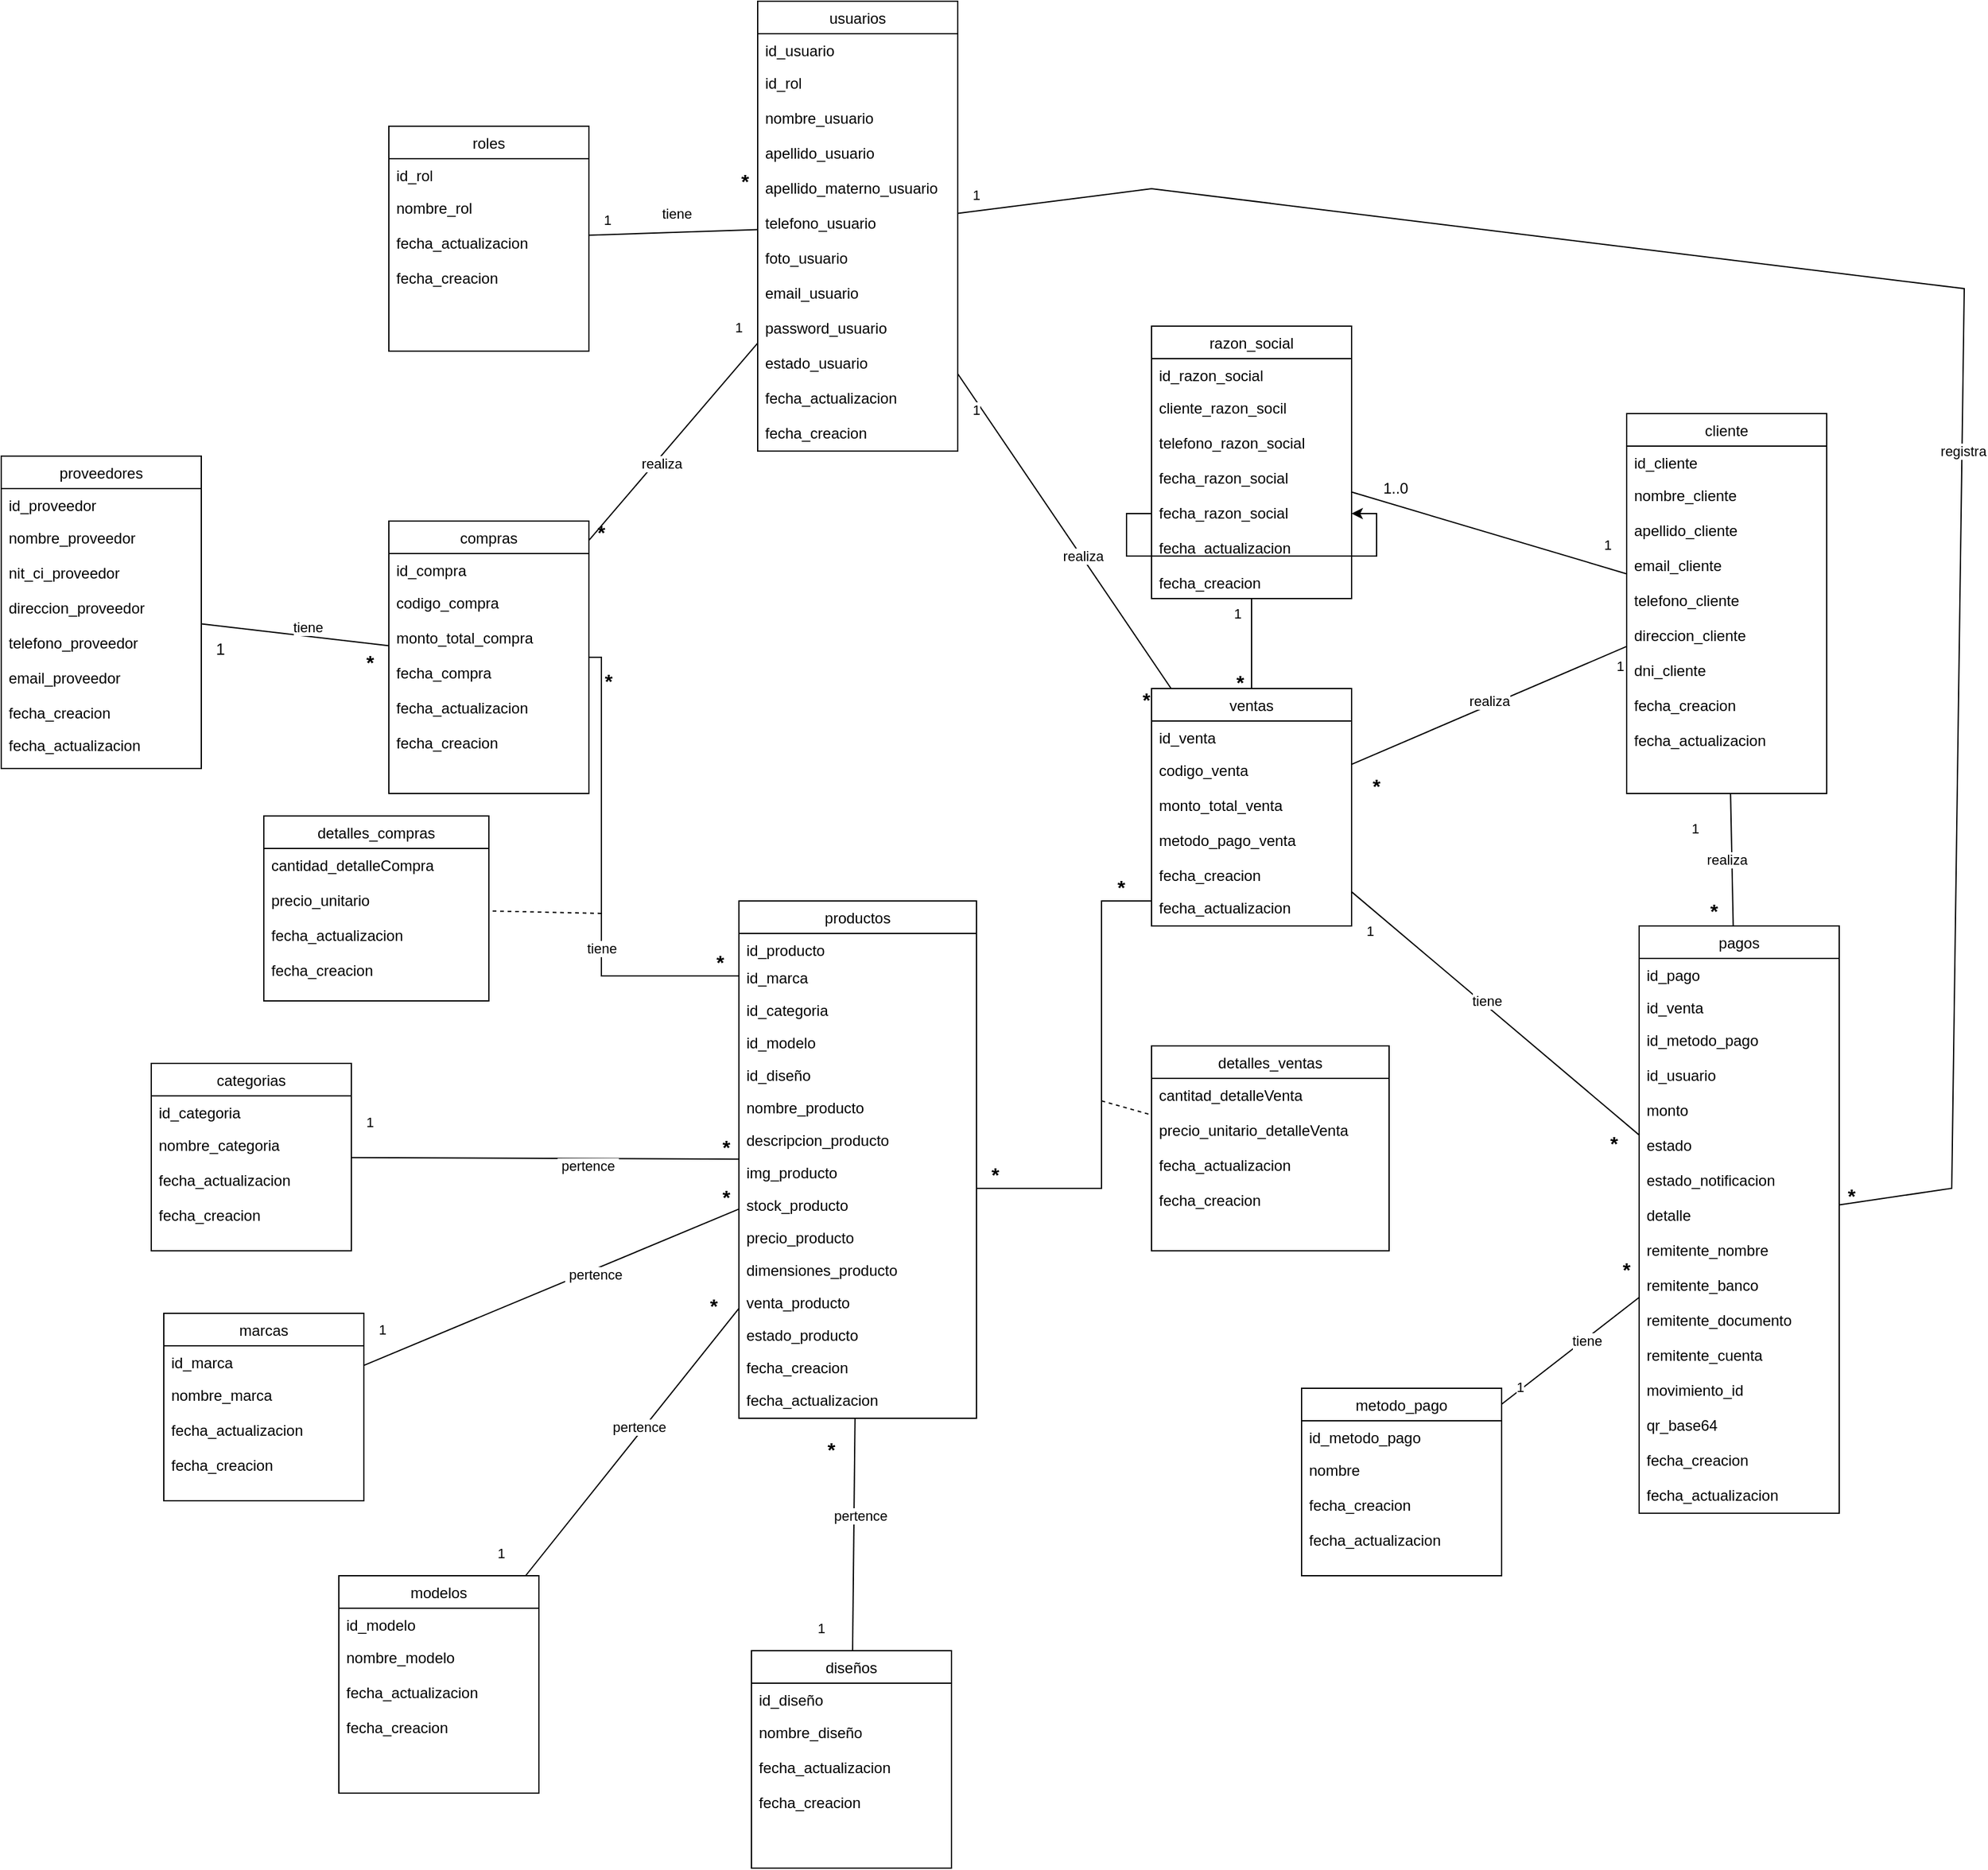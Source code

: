 <mxfile version="25.0.2">
  <diagram id="C5RBs43oDa-KdzZeNtuy" name="Page-1">
    <mxGraphModel dx="2518" dy="3370" grid="1" gridSize="10" guides="1" tooltips="1" connect="1" arrows="1" fold="1" page="1" pageScale="1" pageWidth="1100" pageHeight="850" math="0" shadow="0">
      <root>
        <mxCell id="WIyWlLk6GJQsqaUBKTNV-0" />
        <mxCell id="WIyWlLk6GJQsqaUBKTNV-1" parent="WIyWlLk6GJQsqaUBKTNV-0" />
        <mxCell id="tGhq1vd1xCX6ENyTumZ_-237" value="" style="endArrow=none;html=1;rounded=0;strokeColor=default;align=center;verticalAlign=middle;fontFamily=Helvetica;fontSize=11;fontColor=default;labelBackgroundColor=default;" parent="WIyWlLk6GJQsqaUBKTNV-1" source="Jjo37aYTDrCIMehfR2HO-1" target="tGhq1vd1xCX6ENyTumZ_-230" edge="1">
          <mxGeometry relative="1" as="geometry">
            <mxPoint x="480" y="-1680" as="sourcePoint" />
            <mxPoint x="1380" y="-678" as="targetPoint" />
          </mxGeometry>
        </mxCell>
        <mxCell id="tGhq1vd1xCX6ENyTumZ_-238" value="1" style="resizable=0;html=1;whiteSpace=wrap;align=left;verticalAlign=bottom;fontFamily=Helvetica;fontSize=11;fontColor=default;labelBackgroundColor=default;" parent="tGhq1vd1xCX6ENyTumZ_-237" connectable="0" vertex="1">
          <mxGeometry x="-1" relative="1" as="geometry">
            <mxPoint x="-16" y="20" as="offset" />
          </mxGeometry>
        </mxCell>
        <mxCell id="tGhq1vd1xCX6ENyTumZ_-239" value="*" style="resizable=0;html=1;whiteSpace=wrap;align=center;verticalAlign=bottom;fontFamily=Helvetica;fontSize=16;fontColor=default;labelBackgroundColor=none;spacing=2;fontStyle=1;" parent="tGhq1vd1xCX6ENyTumZ_-237" connectable="0" vertex="1">
          <mxGeometry x="1" relative="1" as="geometry">
            <mxPoint x="-9" y="6" as="offset" />
          </mxGeometry>
        </mxCell>
        <mxCell id="tGhq1vd1xCX6ENyTumZ_-230" value="ventas" style="swimlane;fontStyle=0;align=center;verticalAlign=top;childLayout=stackLayout;horizontal=1;startSize=26;horizontalStack=0;resizeParent=1;resizeLast=0;collapsible=1;marginBottom=0;rounded=0;shadow=0;strokeWidth=1;" parent="WIyWlLk6GJQsqaUBKTNV-1" vertex="1">
          <mxGeometry x="390" y="-1590" width="160" height="190" as="geometry">
            <mxRectangle x="130" y="380" width="160" height="26" as="alternateBounds" />
          </mxGeometry>
        </mxCell>
        <mxCell id="tGhq1vd1xCX6ENyTumZ_-231" value="id_venta" style="text;align=left;verticalAlign=top;spacingLeft=4;spacingRight=4;overflow=hidden;rotatable=0;points=[[0,0.5],[1,0.5]];portConstraint=eastwest;" parent="tGhq1vd1xCX6ENyTumZ_-230" vertex="1">
          <mxGeometry y="26" width="160" height="26" as="geometry" />
        </mxCell>
        <mxCell id="tGhq1vd1xCX6ENyTumZ_-233" value="codigo_venta" style="text;align=left;verticalAlign=top;spacingLeft=4;spacingRight=4;overflow=hidden;rotatable=0;points=[[0,0.5],[1,0.5]];portConstraint=eastwest;rounded=0;shadow=0;html=0;" parent="tGhq1vd1xCX6ENyTumZ_-230" vertex="1">
          <mxGeometry y="52" width="160" height="28" as="geometry" />
        </mxCell>
        <mxCell id="tGhq1vd1xCX6ENyTumZ_-236" value="monto_total_venta" style="text;align=left;verticalAlign=top;spacingLeft=4;spacingRight=4;overflow=hidden;rotatable=0;points=[[0,0.5],[1,0.5]];portConstraint=eastwest;rounded=0;shadow=0;html=0;" parent="tGhq1vd1xCX6ENyTumZ_-230" vertex="1">
          <mxGeometry y="80" width="160" height="28" as="geometry" />
        </mxCell>
        <mxCell id="tGhq1vd1xCX6ENyTumZ_-234" value="metodo_pago_venta" style="text;align=left;verticalAlign=top;spacingLeft=4;spacingRight=4;overflow=hidden;rotatable=0;points=[[0,0.5],[1,0.5]];portConstraint=eastwest;rounded=0;shadow=0;html=0;" parent="tGhq1vd1xCX6ENyTumZ_-230" vertex="1">
          <mxGeometry y="108" width="160" height="28" as="geometry" />
        </mxCell>
        <mxCell id="thJgkG1LX_lcmpeD1mFp-10" value="fecha_creacion" style="text;align=left;verticalAlign=top;spacingLeft=4;spacingRight=4;overflow=hidden;rotatable=0;points=[[0,0.5],[1,0.5]];portConstraint=eastwest;rounded=0;shadow=0;html=0;" parent="tGhq1vd1xCX6ENyTumZ_-230" vertex="1">
          <mxGeometry y="136" width="160" height="26" as="geometry" />
        </mxCell>
        <mxCell id="thJgkG1LX_lcmpeD1mFp-11" value="fecha_actualizacion" style="text;align=left;verticalAlign=top;spacingLeft=4;spacingRight=4;overflow=hidden;rotatable=0;points=[[0,0.5],[1,0.5]];portConstraint=eastwest;rounded=0;shadow=0;html=0;" parent="tGhq1vd1xCX6ENyTumZ_-230" vertex="1">
          <mxGeometry y="162" width="160" height="28" as="geometry" />
        </mxCell>
        <mxCell id="tGhq1vd1xCX6ENyTumZ_-240" value="" style="endArrow=none;html=1;rounded=0;strokeColor=default;align=center;verticalAlign=middle;fontFamily=Helvetica;fontSize=11;fontColor=default;labelBackgroundColor=default;edgeStyle=orthogonalEdgeStyle;" parent="WIyWlLk6GJQsqaUBKTNV-1" source="tGhq1vd1xCX6ENyTumZ_-94" target="tGhq1vd1xCX6ENyTumZ_-230" edge="1">
          <mxGeometry relative="1" as="geometry">
            <mxPoint x="1590" y="-1062" as="sourcePoint" />
            <mxPoint x="1720" y="-1070" as="targetPoint" />
            <Array as="points">
              <mxPoint x="350" y="-1190" />
              <mxPoint x="350" y="-1420" />
            </Array>
          </mxGeometry>
        </mxCell>
        <mxCell id="tGhq1vd1xCX6ENyTumZ_-241" value="*" style="resizable=0;html=1;whiteSpace=wrap;align=left;verticalAlign=bottom;fontFamily=Helvetica;fontSize=16;fontColor=default;labelBackgroundColor=none;fontStyle=1" parent="tGhq1vd1xCX6ENyTumZ_-240" connectable="0" vertex="1">
          <mxGeometry x="-1" relative="1" as="geometry">
            <mxPoint x="10" as="offset" />
          </mxGeometry>
        </mxCell>
        <mxCell id="tGhq1vd1xCX6ENyTumZ_-242" value="*" style="resizable=0;html=1;whiteSpace=wrap;align=right;verticalAlign=bottom;fontFamily=Helvetica;fontSize=16;fontColor=default;labelBackgroundColor=none;fontStyle=1" parent="tGhq1vd1xCX6ENyTumZ_-240" connectable="0" vertex="1">
          <mxGeometry x="1" relative="1" as="geometry">
            <mxPoint x="-20" as="offset" />
          </mxGeometry>
        </mxCell>
        <mxCell id="zkfFHV4jXpPFQw0GAbJ--6" value="usuarios" style="swimlane;fontStyle=0;align=center;verticalAlign=top;childLayout=stackLayout;horizontal=1;startSize=26;horizontalStack=0;resizeParent=1;resizeLast=0;collapsible=1;marginBottom=0;rounded=0;shadow=0;strokeWidth=1;" parent="WIyWlLk6GJQsqaUBKTNV-1" vertex="1">
          <mxGeometry x="75" y="-2140" width="160" height="360" as="geometry">
            <mxRectangle x="130" y="380" width="160" height="26" as="alternateBounds" />
          </mxGeometry>
        </mxCell>
        <mxCell id="zkfFHV4jXpPFQw0GAbJ--7" value="id_usuario" style="text;align=left;verticalAlign=top;spacingLeft=4;spacingRight=4;overflow=hidden;rotatable=0;points=[[0,0.5],[1,0.5]];portConstraint=eastwest;" parent="zkfFHV4jXpPFQw0GAbJ--6" vertex="1">
          <mxGeometry y="26" width="160" height="26" as="geometry" />
        </mxCell>
        <mxCell id="QhkTqGAl0PFYy6q8hVvx-43" value="id_rol" style="text;align=left;verticalAlign=top;spacingLeft=4;spacingRight=4;overflow=hidden;rotatable=0;points=[[0,0.5],[1,0.5]];portConstraint=eastwest;rounded=0;shadow=0;html=0;" parent="zkfFHV4jXpPFQw0GAbJ--6" vertex="1">
          <mxGeometry y="52" width="160" height="28" as="geometry" />
        </mxCell>
        <mxCell id="icrbJqTL_05nz_oc38vD-0" value="nombre_usuario" style="text;align=left;verticalAlign=top;spacingLeft=4;spacingRight=4;overflow=hidden;rotatable=0;points=[[0,0.5],[1,0.5]];portConstraint=eastwest;rounded=0;shadow=0;html=0;" parent="zkfFHV4jXpPFQw0GAbJ--6" vertex="1">
          <mxGeometry y="80" width="160" height="28" as="geometry" />
        </mxCell>
        <mxCell id="QhkTqGAl0PFYy6q8hVvx-40" value="apellido_usuario" style="text;align=left;verticalAlign=top;spacingLeft=4;spacingRight=4;overflow=hidden;rotatable=0;points=[[0,0.5],[1,0.5]];portConstraint=eastwest;rounded=0;shadow=0;html=0;" parent="zkfFHV4jXpPFQw0GAbJ--6" vertex="1">
          <mxGeometry y="108" width="160" height="28" as="geometry" />
        </mxCell>
        <mxCell id="d0Ygmhq4uaecyZVwAwtQ-0" value="apellido_materno_usuario" style="text;align=left;verticalAlign=top;spacingLeft=4;spacingRight=4;overflow=hidden;rotatable=0;points=[[0,0.5],[1,0.5]];portConstraint=eastwest;rounded=0;shadow=0;html=0;" vertex="1" parent="zkfFHV4jXpPFQw0GAbJ--6">
          <mxGeometry y="136" width="160" height="28" as="geometry" />
        </mxCell>
        <mxCell id="zkfFHV4jXpPFQw0GAbJ--8" value="telefono_usuario" style="text;align=left;verticalAlign=top;spacingLeft=4;spacingRight=4;overflow=hidden;rotatable=0;points=[[0,0.5],[1,0.5]];portConstraint=eastwest;rounded=0;shadow=0;html=0;" parent="zkfFHV4jXpPFQw0GAbJ--6" vertex="1">
          <mxGeometry y="164" width="160" height="28" as="geometry" />
        </mxCell>
        <mxCell id="QhkTqGAl0PFYy6q8hVvx-41" value="foto_usuario" style="text;align=left;verticalAlign=top;spacingLeft=4;spacingRight=4;overflow=hidden;rotatable=0;points=[[0,0.5],[1,0.5]];portConstraint=eastwest;rounded=0;shadow=0;html=0;" parent="zkfFHV4jXpPFQw0GAbJ--6" vertex="1">
          <mxGeometry y="192" width="160" height="28" as="geometry" />
        </mxCell>
        <mxCell id="icrbJqTL_05nz_oc38vD-34" value="email_usuario" style="text;align=left;verticalAlign=top;spacingLeft=4;spacingRight=4;overflow=hidden;rotatable=0;points=[[0,0.5],[1,0.5]];portConstraint=eastwest;rounded=0;shadow=0;html=0;" parent="zkfFHV4jXpPFQw0GAbJ--6" vertex="1">
          <mxGeometry y="220" width="160" height="28" as="geometry" />
        </mxCell>
        <mxCell id="QhkTqGAl0PFYy6q8hVvx-42" value="password_usuario" style="text;align=left;verticalAlign=top;spacingLeft=4;spacingRight=4;overflow=hidden;rotatable=0;points=[[0,0.5],[1,0.5]];portConstraint=eastwest;rounded=0;shadow=0;html=0;" parent="zkfFHV4jXpPFQw0GAbJ--6" vertex="1">
          <mxGeometry y="248" width="160" height="28" as="geometry" />
        </mxCell>
        <mxCell id="icrbJqTL_05nz_oc38vD-11" value="estado_usuario" style="text;align=left;verticalAlign=top;spacingLeft=4;spacingRight=4;overflow=hidden;rotatable=0;points=[[0,0.5],[1,0.5]];portConstraint=eastwest;rounded=0;shadow=0;html=0;" parent="zkfFHV4jXpPFQw0GAbJ--6" vertex="1">
          <mxGeometry y="276" width="160" height="28" as="geometry" />
        </mxCell>
        <mxCell id="thJgkG1LX_lcmpeD1mFp-2" value="fecha_actualizacion" style="text;align=left;verticalAlign=top;spacingLeft=4;spacingRight=4;overflow=hidden;rotatable=0;points=[[0,0.5],[1,0.5]];portConstraint=eastwest;rounded=0;shadow=0;html=0;" parent="zkfFHV4jXpPFQw0GAbJ--6" vertex="1">
          <mxGeometry y="304" width="160" height="28" as="geometry" />
        </mxCell>
        <mxCell id="thJgkG1LX_lcmpeD1mFp-7" value="fecha_creacion" style="text;align=left;verticalAlign=top;spacingLeft=4;spacingRight=4;overflow=hidden;rotatable=0;points=[[0,0.5],[1,0.5]];portConstraint=eastwest;rounded=0;shadow=0;html=0;" parent="zkfFHV4jXpPFQw0GAbJ--6" vertex="1">
          <mxGeometry y="332" width="160" height="26" as="geometry" />
        </mxCell>
        <mxCell id="tGhq1vd1xCX6ENyTumZ_-64" value="compras" style="swimlane;fontStyle=0;align=center;verticalAlign=top;childLayout=stackLayout;horizontal=1;startSize=26;horizontalStack=0;resizeParent=1;resizeLast=0;collapsible=1;marginBottom=0;rounded=0;shadow=0;strokeWidth=1;" parent="WIyWlLk6GJQsqaUBKTNV-1" vertex="1">
          <mxGeometry x="-220" y="-1724" width="160" height="218" as="geometry">
            <mxRectangle x="130" y="380" width="160" height="26" as="alternateBounds" />
          </mxGeometry>
        </mxCell>
        <mxCell id="tGhq1vd1xCX6ENyTumZ_-65" value="id_compra" style="text;align=left;verticalAlign=top;spacingLeft=4;spacingRight=4;overflow=hidden;rotatable=0;points=[[0,0.5],[1,0.5]];portConstraint=eastwest;" parent="tGhq1vd1xCX6ENyTumZ_-64" vertex="1">
          <mxGeometry y="26" width="160" height="26" as="geometry" />
        </mxCell>
        <mxCell id="QhkTqGAl0PFYy6q8hVvx-36" value="codigo_compra" style="text;align=left;verticalAlign=top;spacingLeft=4;spacingRight=4;overflow=hidden;rotatable=0;points=[[0,0.5],[1,0.5]];portConstraint=eastwest;rounded=0;shadow=0;html=0;" parent="tGhq1vd1xCX6ENyTumZ_-64" vertex="1">
          <mxGeometry y="52" width="160" height="28" as="geometry" />
        </mxCell>
        <mxCell id="QhkTqGAl0PFYy6q8hVvx-37" value="monto_total_compra" style="text;align=left;verticalAlign=top;spacingLeft=4;spacingRight=4;overflow=hidden;rotatable=0;points=[[0,0.5],[1,0.5]];portConstraint=eastwest;rounded=0;shadow=0;html=0;" parent="tGhq1vd1xCX6ENyTumZ_-64" vertex="1">
          <mxGeometry y="80" width="160" height="28" as="geometry" />
        </mxCell>
        <mxCell id="tGhq1vd1xCX6ENyTumZ_-66" value="fecha_compra" style="text;align=left;verticalAlign=top;spacingLeft=4;spacingRight=4;overflow=hidden;rotatable=0;points=[[0,0.5],[1,0.5]];portConstraint=eastwest;rounded=0;shadow=0;html=0;" parent="tGhq1vd1xCX6ENyTumZ_-64" vertex="1">
          <mxGeometry y="108" width="160" height="28" as="geometry" />
        </mxCell>
        <mxCell id="thJgkG1LX_lcmpeD1mFp-17" value="fecha_actualizacion" style="text;align=left;verticalAlign=top;spacingLeft=4;spacingRight=4;overflow=hidden;rotatable=0;points=[[0,0.5],[1,0.5]];portConstraint=eastwest;rounded=0;shadow=0;html=0;" parent="tGhq1vd1xCX6ENyTumZ_-64" vertex="1">
          <mxGeometry y="136" width="160" height="28" as="geometry" />
        </mxCell>
        <mxCell id="thJgkG1LX_lcmpeD1mFp-16" value="fecha_creacion" style="text;align=left;verticalAlign=top;spacingLeft=4;spacingRight=4;overflow=hidden;rotatable=0;points=[[0,0.5],[1,0.5]];portConstraint=eastwest;rounded=0;shadow=0;html=0;" parent="tGhq1vd1xCX6ENyTumZ_-64" vertex="1">
          <mxGeometry y="164" width="160" height="26" as="geometry" />
        </mxCell>
        <mxCell id="tGhq1vd1xCX6ENyTumZ_-87" value="detalles_compras" style="swimlane;fontStyle=0;align=center;verticalAlign=top;childLayout=stackLayout;horizontal=1;startSize=26;horizontalStack=0;resizeParent=1;resizeLast=0;collapsible=1;marginBottom=0;rounded=0;shadow=0;strokeWidth=1;" parent="WIyWlLk6GJQsqaUBKTNV-1" vertex="1">
          <mxGeometry x="-320" y="-1488" width="180" height="148" as="geometry">
            <mxRectangle x="130" y="380" width="160" height="26" as="alternateBounds" />
          </mxGeometry>
        </mxCell>
        <mxCell id="tGhq1vd1xCX6ENyTumZ_-89" value="cantidad_detalleCompra" style="text;align=left;verticalAlign=top;spacingLeft=4;spacingRight=4;overflow=hidden;rotatable=0;points=[[0,0.5],[1,0.5]];portConstraint=eastwest;rounded=0;shadow=0;html=0;" parent="tGhq1vd1xCX6ENyTumZ_-87" vertex="1">
          <mxGeometry y="26" width="180" height="28" as="geometry" />
        </mxCell>
        <mxCell id="tGhq1vd1xCX6ENyTumZ_-90" value="precio_unitario" style="text;align=left;verticalAlign=top;spacingLeft=4;spacingRight=4;overflow=hidden;rotatable=0;points=[[0,0.5],[1,0.5]];portConstraint=eastwest;rounded=0;shadow=0;html=0;" parent="tGhq1vd1xCX6ENyTumZ_-87" vertex="1">
          <mxGeometry y="54" width="180" height="28" as="geometry" />
        </mxCell>
        <mxCell id="thJgkG1LX_lcmpeD1mFp-19" value="fecha_actualizacion" style="text;align=left;verticalAlign=top;spacingLeft=4;spacingRight=4;overflow=hidden;rotatable=0;points=[[0,0.5],[1,0.5]];portConstraint=eastwest;rounded=0;shadow=0;html=0;" parent="tGhq1vd1xCX6ENyTumZ_-87" vertex="1">
          <mxGeometry y="82" width="180" height="28" as="geometry" />
        </mxCell>
        <mxCell id="thJgkG1LX_lcmpeD1mFp-18" value="fecha_creacion" style="text;align=left;verticalAlign=top;spacingLeft=4;spacingRight=4;overflow=hidden;rotatable=0;points=[[0,0.5],[1,0.5]];portConstraint=eastwest;rounded=0;shadow=0;html=0;" parent="tGhq1vd1xCX6ENyTumZ_-87" vertex="1">
          <mxGeometry y="110" width="180" height="26" as="geometry" />
        </mxCell>
        <mxCell id="tGhq1vd1xCX6ENyTumZ_-93" value="" style="endArrow=none;dashed=1;html=1;rounded=0;strokeColor=default;align=center;verticalAlign=middle;fontFamily=Helvetica;fontSize=11;fontColor=default;labelBackgroundColor=default;" parent="WIyWlLk6GJQsqaUBKTNV-1" target="tGhq1vd1xCX6ENyTumZ_-87" edge="1">
          <mxGeometry width="50" height="50" relative="1" as="geometry">
            <mxPoint x="-50" y="-1410" as="sourcePoint" />
            <mxPoint x="1450" y="-1630" as="targetPoint" />
          </mxGeometry>
        </mxCell>
        <mxCell id="tGhq1vd1xCX6ENyTumZ_-94" value="productos" style="swimlane;fontStyle=0;align=center;verticalAlign=top;childLayout=stackLayout;horizontal=1;startSize=26;horizontalStack=0;resizeParent=1;resizeLast=0;collapsible=1;marginBottom=0;rounded=0;shadow=0;strokeWidth=1;" parent="WIyWlLk6GJQsqaUBKTNV-1" vertex="1">
          <mxGeometry x="60" y="-1420" width="190" height="414" as="geometry">
            <mxRectangle x="620" y="-440" width="160" height="26" as="alternateBounds" />
          </mxGeometry>
        </mxCell>
        <mxCell id="tGhq1vd1xCX6ENyTumZ_-95" value="id_producto" style="text;align=left;verticalAlign=top;spacingLeft=4;spacingRight=4;overflow=hidden;rotatable=0;points=[[0,0.5],[1,0.5]];portConstraint=eastwest;" parent="tGhq1vd1xCX6ENyTumZ_-94" vertex="1">
          <mxGeometry y="26" width="190" height="22" as="geometry" />
        </mxCell>
        <mxCell id="_dKKWEHPCUcyKfsjPXB_-25" value="id_marca" style="text;align=left;verticalAlign=top;spacingLeft=4;spacingRight=4;overflow=hidden;rotatable=0;points=[[0,0.5],[1,0.5]];portConstraint=eastwest;" parent="tGhq1vd1xCX6ENyTumZ_-94" vertex="1">
          <mxGeometry y="48" width="190" height="26" as="geometry" />
        </mxCell>
        <mxCell id="_dKKWEHPCUcyKfsjPXB_-53" value="id_categoria" style="text;align=left;verticalAlign=top;spacingLeft=4;spacingRight=4;overflow=hidden;rotatable=0;points=[[0,0.5],[1,0.5]];portConstraint=eastwest;" parent="tGhq1vd1xCX6ENyTumZ_-94" vertex="1">
          <mxGeometry y="74" width="190" height="26" as="geometry" />
        </mxCell>
        <mxCell id="_dKKWEHPCUcyKfsjPXB_-65" value="id_modelo" style="text;align=left;verticalAlign=top;spacingLeft=4;spacingRight=4;overflow=hidden;rotatable=0;points=[[0,0.5],[1,0.5]];portConstraint=eastwest;" parent="tGhq1vd1xCX6ENyTumZ_-94" vertex="1">
          <mxGeometry y="100" width="190" height="26" as="geometry" />
        </mxCell>
        <mxCell id="_dKKWEHPCUcyKfsjPXB_-63" value="id_diseño" style="text;align=left;verticalAlign=top;spacingLeft=4;spacingRight=4;overflow=hidden;rotatable=0;points=[[0,0.5],[1,0.5]];portConstraint=eastwest;" parent="tGhq1vd1xCX6ENyTumZ_-94" vertex="1">
          <mxGeometry y="126" width="190" height="26" as="geometry" />
        </mxCell>
        <mxCell id="QhkTqGAl0PFYy6q8hVvx-24" value="nombre_producto" style="text;align=left;verticalAlign=top;spacingLeft=4;spacingRight=4;overflow=hidden;rotatable=0;points=[[0,0.5],[1,0.5]];portConstraint=eastwest;" parent="tGhq1vd1xCX6ENyTumZ_-94" vertex="1">
          <mxGeometry y="152" width="190" height="26" as="geometry" />
        </mxCell>
        <mxCell id="QhkTqGAl0PFYy6q8hVvx-25" value="descripcion_producto" style="text;align=left;verticalAlign=top;spacingLeft=4;spacingRight=4;overflow=hidden;rotatable=0;points=[[0,0.5],[1,0.5]];portConstraint=eastwest;" parent="tGhq1vd1xCX6ENyTumZ_-94" vertex="1">
          <mxGeometry y="178" width="190" height="26" as="geometry" />
        </mxCell>
        <mxCell id="QhkTqGAl0PFYy6q8hVvx-29" value="img_producto" style="text;align=left;verticalAlign=top;spacingLeft=4;spacingRight=4;overflow=hidden;rotatable=0;points=[[0,0.5],[1,0.5]];portConstraint=eastwest;" parent="tGhq1vd1xCX6ENyTumZ_-94" vertex="1">
          <mxGeometry y="204" width="190" height="26" as="geometry" />
        </mxCell>
        <mxCell id="QhkTqGAl0PFYy6q8hVvx-30" value="stock_producto" style="text;align=left;verticalAlign=top;spacingLeft=4;spacingRight=4;overflow=hidden;rotatable=0;points=[[0,0.5],[1,0.5]];portConstraint=eastwest;" parent="tGhq1vd1xCX6ENyTumZ_-94" vertex="1">
          <mxGeometry y="230" width="190" height="26" as="geometry" />
        </mxCell>
        <mxCell id="QhkTqGAl0PFYy6q8hVvx-31" value="precio_producto" style="text;align=left;verticalAlign=top;spacingLeft=4;spacingRight=4;overflow=hidden;rotatable=0;points=[[0,0.5],[1,0.5]];portConstraint=eastwest;" parent="tGhq1vd1xCX6ENyTumZ_-94" vertex="1">
          <mxGeometry y="256" width="190" height="26" as="geometry" />
        </mxCell>
        <mxCell id="QhkTqGAl0PFYy6q8hVvx-32" value="dimensiones_producto" style="text;align=left;verticalAlign=top;spacingLeft=4;spacingRight=4;overflow=hidden;rotatable=0;points=[[0,0.5],[1,0.5]];portConstraint=eastwest;" parent="tGhq1vd1xCX6ENyTumZ_-94" vertex="1">
          <mxGeometry y="282" width="190" height="26" as="geometry" />
        </mxCell>
        <mxCell id="QhkTqGAl0PFYy6q8hVvx-33" value="venta_producto" style="text;align=left;verticalAlign=top;spacingLeft=4;spacingRight=4;overflow=hidden;rotatable=0;points=[[0,0.5],[1,0.5]];portConstraint=eastwest;" parent="tGhq1vd1xCX6ENyTumZ_-94" vertex="1">
          <mxGeometry y="308" width="190" height="26" as="geometry" />
        </mxCell>
        <mxCell id="QhkTqGAl0PFYy6q8hVvx-35" value="estado_producto" style="text;align=left;verticalAlign=top;spacingLeft=4;spacingRight=4;overflow=hidden;rotatable=0;points=[[0,0.5],[1,0.5]];portConstraint=eastwest;" parent="tGhq1vd1xCX6ENyTumZ_-94" vertex="1">
          <mxGeometry y="334" width="190" height="26" as="geometry" />
        </mxCell>
        <mxCell id="tGhq1vd1xCX6ENyTumZ_-99" value="fecha_creacion" style="text;align=left;verticalAlign=top;spacingLeft=4;spacingRight=4;overflow=hidden;rotatable=0;points=[[0,0.5],[1,0.5]];portConstraint=eastwest;rounded=0;shadow=0;html=0;" parent="tGhq1vd1xCX6ENyTumZ_-94" vertex="1">
          <mxGeometry y="360" width="190" height="26" as="geometry" />
        </mxCell>
        <mxCell id="tGhq1vd1xCX6ENyTumZ_-98" value="fecha_actualizacion" style="text;align=left;verticalAlign=top;spacingLeft=4;spacingRight=4;overflow=hidden;rotatable=0;points=[[0,0.5],[1,0.5]];portConstraint=eastwest;rounded=0;shadow=0;html=0;" parent="tGhq1vd1xCX6ENyTumZ_-94" vertex="1">
          <mxGeometry y="386" width="190" height="28" as="geometry" />
        </mxCell>
        <mxCell id="tGhq1vd1xCX6ENyTumZ_-104" value="" style="endArrow=none;html=1;rounded=0;strokeColor=default;align=center;verticalAlign=middle;fontFamily=Helvetica;fontSize=11;fontColor=default;labelBackgroundColor=default;edgeStyle=orthogonalEdgeStyle;" parent="WIyWlLk6GJQsqaUBKTNV-1" source="tGhq1vd1xCX6ENyTumZ_-94" target="tGhq1vd1xCX6ENyTumZ_-64" edge="1">
          <mxGeometry relative="1" as="geometry">
            <mxPoint x="1440" y="-1540" as="sourcePoint" />
            <mxPoint x="1440" y="-1610" as="targetPoint" />
            <Array as="points">
              <mxPoint x="-50" y="-1360" />
            </Array>
          </mxGeometry>
        </mxCell>
        <mxCell id="tGhq1vd1xCX6ENyTumZ_-105" value="*" style="resizable=0;html=1;whiteSpace=wrap;align=left;verticalAlign=bottom;fontFamily=Helvetica;fontSize=16;fontColor=default;labelBackgroundColor=none;fontStyle=1" parent="tGhq1vd1xCX6ENyTumZ_-104" connectable="0" vertex="1">
          <mxGeometry x="-1" relative="1" as="geometry">
            <mxPoint x="-20" as="offset" />
          </mxGeometry>
        </mxCell>
        <mxCell id="tGhq1vd1xCX6ENyTumZ_-106" value="*" style="resizable=0;html=1;whiteSpace=wrap;align=right;verticalAlign=bottom;fontFamily=Helvetica;fontSize=16;fontColor=default;labelBackgroundColor=none;fontStyle=1" parent="tGhq1vd1xCX6ENyTumZ_-104" connectable="0" vertex="1">
          <mxGeometry x="1" relative="1" as="geometry">
            <mxPoint x="20" y="30" as="offset" />
          </mxGeometry>
        </mxCell>
        <mxCell id="pzW-7_iiwVMMT-klEPPE-11" value="tiene" style="edgeLabel;html=1;align=center;verticalAlign=middle;resizable=0;points=[];" parent="tGhq1vd1xCX6ENyTumZ_-104" vertex="1" connectable="0">
          <mxGeometry x="-0.4" relative="1" as="geometry">
            <mxPoint y="-20" as="offset" />
          </mxGeometry>
        </mxCell>
        <mxCell id="tGhq1vd1xCX6ENyTumZ_-243" value="detalles_ventas" style="swimlane;fontStyle=0;align=center;verticalAlign=top;childLayout=stackLayout;horizontal=1;startSize=26;horizontalStack=0;resizeParent=1;resizeLast=0;collapsible=1;marginBottom=0;rounded=0;shadow=0;strokeWidth=1;" parent="WIyWlLk6GJQsqaUBKTNV-1" vertex="1">
          <mxGeometry x="390" y="-1304" width="190" height="164" as="geometry">
            <mxRectangle x="130" y="380" width="160" height="26" as="alternateBounds" />
          </mxGeometry>
        </mxCell>
        <mxCell id="tGhq1vd1xCX6ENyTumZ_-245" value="cantitad_detalleVenta" style="text;align=left;verticalAlign=top;spacingLeft=4;spacingRight=4;overflow=hidden;rotatable=0;points=[[0,0.5],[1,0.5]];portConstraint=eastwest;rounded=0;shadow=0;html=0;" parent="tGhq1vd1xCX6ENyTumZ_-243" vertex="1">
          <mxGeometry y="26" width="190" height="28" as="geometry" />
        </mxCell>
        <mxCell id="tGhq1vd1xCX6ENyTumZ_-246" value="precio_unitario_detalleVenta" style="text;align=left;verticalAlign=top;spacingLeft=4;spacingRight=4;overflow=hidden;rotatable=0;points=[[0,0.5],[1,0.5]];portConstraint=eastwest;rounded=0;shadow=0;html=0;" parent="tGhq1vd1xCX6ENyTumZ_-243" vertex="1">
          <mxGeometry y="54" width="190" height="28" as="geometry" />
        </mxCell>
        <mxCell id="thJgkG1LX_lcmpeD1mFp-13" value="fecha_actualizacion" style="text;align=left;verticalAlign=top;spacingLeft=4;spacingRight=4;overflow=hidden;rotatable=0;points=[[0,0.5],[1,0.5]];portConstraint=eastwest;rounded=0;shadow=0;html=0;" parent="tGhq1vd1xCX6ENyTumZ_-243" vertex="1">
          <mxGeometry y="82" width="190" height="28" as="geometry" />
        </mxCell>
        <mxCell id="thJgkG1LX_lcmpeD1mFp-12" value="fecha_creacion" style="text;align=left;verticalAlign=top;spacingLeft=4;spacingRight=4;overflow=hidden;rotatable=0;points=[[0,0.5],[1,0.5]];portConstraint=eastwest;rounded=0;shadow=0;html=0;" parent="tGhq1vd1xCX6ENyTumZ_-243" vertex="1">
          <mxGeometry y="110" width="190" height="26" as="geometry" />
        </mxCell>
        <mxCell id="tGhq1vd1xCX6ENyTumZ_-252" value="" style="endArrow=none;dashed=1;html=1;rounded=0;strokeColor=default;align=center;verticalAlign=middle;fontFamily=Helvetica;fontSize=11;fontColor=default;labelBackgroundColor=default;" parent="WIyWlLk6GJQsqaUBKTNV-1" target="tGhq1vd1xCX6ENyTumZ_-243" edge="1">
          <mxGeometry width="50" height="50" relative="1" as="geometry">
            <mxPoint x="350" y="-1260" as="sourcePoint" />
            <mxPoint x="657.692" y="-1538" as="targetPoint" />
          </mxGeometry>
        </mxCell>
        <mxCell id="HjSV1TEzzstD-xtGG22P-8" value="proveedores" style="swimlane;fontStyle=0;align=center;verticalAlign=top;childLayout=stackLayout;horizontal=1;startSize=26;horizontalStack=0;resizeParent=1;resizeLast=0;collapsible=1;marginBottom=0;rounded=0;shadow=0;strokeWidth=1;" parent="WIyWlLk6GJQsqaUBKTNV-1" vertex="1">
          <mxGeometry x="-530" y="-1776" width="160" height="250" as="geometry">
            <mxRectangle x="130" y="380" width="160" height="26" as="alternateBounds" />
          </mxGeometry>
        </mxCell>
        <mxCell id="HjSV1TEzzstD-xtGG22P-9" value="id_proveedor" style="text;align=left;verticalAlign=top;spacingLeft=4;spacingRight=4;overflow=hidden;rotatable=0;points=[[0,0.5],[1,0.5]];portConstraint=eastwest;" parent="HjSV1TEzzstD-xtGG22P-8" vertex="1">
          <mxGeometry y="26" width="160" height="26" as="geometry" />
        </mxCell>
        <mxCell id="HjSV1TEzzstD-xtGG22P-10" value="nombre_proveedor" style="text;align=left;verticalAlign=top;spacingLeft=4;spacingRight=4;overflow=hidden;rotatable=0;points=[[0,0.5],[1,0.5]];portConstraint=eastwest;rounded=0;shadow=0;html=0;" parent="HjSV1TEzzstD-xtGG22P-8" vertex="1">
          <mxGeometry y="52" width="160" height="28" as="geometry" />
        </mxCell>
        <mxCell id="HjSV1TEzzstD-xtGG22P-11" value="nit_ci_proveedor" style="text;align=left;verticalAlign=top;spacingLeft=4;spacingRight=4;overflow=hidden;rotatable=0;points=[[0,0.5],[1,0.5]];portConstraint=eastwest;rounded=0;shadow=0;html=0;" parent="HjSV1TEzzstD-xtGG22P-8" vertex="1">
          <mxGeometry y="80" width="160" height="28" as="geometry" />
        </mxCell>
        <mxCell id="QhkTqGAl0PFYy6q8hVvx-38" value="direccion_proveedor" style="text;align=left;verticalAlign=top;spacingLeft=4;spacingRight=4;overflow=hidden;rotatable=0;points=[[0,0.5],[1,0.5]];portConstraint=eastwest;rounded=0;shadow=0;html=0;" parent="HjSV1TEzzstD-xtGG22P-8" vertex="1">
          <mxGeometry y="108" width="160" height="28" as="geometry" />
        </mxCell>
        <mxCell id="HjSV1TEzzstD-xtGG22P-16" value="telefono_proveedor" style="text;align=left;verticalAlign=top;spacingLeft=4;spacingRight=4;overflow=hidden;rotatable=0;points=[[0,0.5],[1,0.5]];portConstraint=eastwest;rounded=0;shadow=0;html=0;" parent="HjSV1TEzzstD-xtGG22P-8" vertex="1">
          <mxGeometry y="136" width="160" height="28" as="geometry" />
        </mxCell>
        <mxCell id="QhkTqGAl0PFYy6q8hVvx-39" value="email_proveedor" style="text;align=left;verticalAlign=top;spacingLeft=4;spacingRight=4;overflow=hidden;rotatable=0;points=[[0,0.5],[1,0.5]];portConstraint=eastwest;rounded=0;shadow=0;html=0;" parent="HjSV1TEzzstD-xtGG22P-8" vertex="1">
          <mxGeometry y="164" width="160" height="28" as="geometry" />
        </mxCell>
        <mxCell id="thJgkG1LX_lcmpeD1mFp-20" value="fecha_creacion" style="text;align=left;verticalAlign=top;spacingLeft=4;spacingRight=4;overflow=hidden;rotatable=0;points=[[0,0.5],[1,0.5]];portConstraint=eastwest;rounded=0;shadow=0;html=0;" parent="HjSV1TEzzstD-xtGG22P-8" vertex="1">
          <mxGeometry y="192" width="160" height="26" as="geometry" />
        </mxCell>
        <mxCell id="thJgkG1LX_lcmpeD1mFp-21" value="fecha_actualizacion" style="text;align=left;verticalAlign=top;spacingLeft=4;spacingRight=4;overflow=hidden;rotatable=0;points=[[0,0.5],[1,0.5]];portConstraint=eastwest;rounded=0;shadow=0;html=0;" parent="HjSV1TEzzstD-xtGG22P-8" vertex="1">
          <mxGeometry y="218" width="160" height="28" as="geometry" />
        </mxCell>
        <mxCell id="Jjo37aYTDrCIMehfR2HO-1" value="razon_social" style="swimlane;fontStyle=0;align=center;verticalAlign=top;childLayout=stackLayout;horizontal=1;startSize=26;horizontalStack=0;resizeParent=1;resizeLast=0;collapsible=1;marginBottom=0;rounded=0;shadow=0;strokeWidth=1;" parent="WIyWlLk6GJQsqaUBKTNV-1" vertex="1">
          <mxGeometry x="390" y="-1880" width="160" height="218" as="geometry">
            <mxRectangle x="130" y="380" width="160" height="26" as="alternateBounds" />
          </mxGeometry>
        </mxCell>
        <mxCell id="Jjo37aYTDrCIMehfR2HO-2" value="id_razon_social" style="text;align=left;verticalAlign=top;spacingLeft=4;spacingRight=4;overflow=hidden;rotatable=0;points=[[0,0.5],[1,0.5]];portConstraint=eastwest;" parent="Jjo37aYTDrCIMehfR2HO-1" vertex="1">
          <mxGeometry y="26" width="160" height="26" as="geometry" />
        </mxCell>
        <mxCell id="QhkTqGAl0PFYy6q8hVvx-47" value="cliente_razon_socil" style="text;align=left;verticalAlign=top;spacingLeft=4;spacingRight=4;overflow=hidden;rotatable=0;points=[[0,0.5],[1,0.5]];portConstraint=eastwest;rounded=0;shadow=0;html=0;" parent="Jjo37aYTDrCIMehfR2HO-1" vertex="1">
          <mxGeometry y="52" width="160" height="28" as="geometry" />
        </mxCell>
        <mxCell id="Jjo37aYTDrCIMehfR2HO-14" value="telefono_razon_social" style="text;align=left;verticalAlign=top;spacingLeft=4;spacingRight=4;overflow=hidden;rotatable=0;points=[[0,0.5],[1,0.5]];portConstraint=eastwest;rounded=0;shadow=0;html=0;" parent="Jjo37aYTDrCIMehfR2HO-1" vertex="1">
          <mxGeometry y="80" width="160" height="28" as="geometry" />
        </mxCell>
        <mxCell id="d0Ygmhq4uaecyZVwAwtQ-1" value="fecha_razon_social" style="text;align=left;verticalAlign=top;spacingLeft=4;spacingRight=4;overflow=hidden;rotatable=0;points=[[0,0.5],[1,0.5]];portConstraint=eastwest;rounded=0;shadow=0;html=0;" vertex="1" parent="Jjo37aYTDrCIMehfR2HO-1">
          <mxGeometry y="108" width="160" height="28" as="geometry" />
        </mxCell>
        <mxCell id="Jjo37aYTDrCIMehfR2HO-8" value="fecha_razon_social" style="text;align=left;verticalAlign=top;spacingLeft=4;spacingRight=4;overflow=hidden;rotatable=0;points=[[0,0.5],[1,0.5]];portConstraint=eastwest;rounded=0;shadow=0;html=0;" parent="Jjo37aYTDrCIMehfR2HO-1" vertex="1">
          <mxGeometry y="136" width="160" height="28" as="geometry" />
        </mxCell>
        <mxCell id="thJgkG1LX_lcmpeD1mFp-15" value="fecha_actualizacion" style="text;align=left;verticalAlign=top;spacingLeft=4;spacingRight=4;overflow=hidden;rotatable=0;points=[[0,0.5],[1,0.5]];portConstraint=eastwest;rounded=0;shadow=0;html=0;" parent="Jjo37aYTDrCIMehfR2HO-1" vertex="1">
          <mxGeometry y="164" width="160" height="28" as="geometry" />
        </mxCell>
        <mxCell id="thJgkG1LX_lcmpeD1mFp-14" value="fecha_creacion" style="text;align=left;verticalAlign=top;spacingLeft=4;spacingRight=4;overflow=hidden;rotatable=0;points=[[0,0.5],[1,0.5]];portConstraint=eastwest;rounded=0;shadow=0;html=0;" parent="Jjo37aYTDrCIMehfR2HO-1" vertex="1">
          <mxGeometry y="192" width="160" height="26" as="geometry" />
        </mxCell>
        <mxCell id="d0Ygmhq4uaecyZVwAwtQ-2" style="edgeStyle=orthogonalEdgeStyle;rounded=0;orthogonalLoop=1;jettySize=auto;html=1;exitX=0;exitY=0.5;exitDx=0;exitDy=0;" edge="1" parent="Jjo37aYTDrCIMehfR2HO-1" source="Jjo37aYTDrCIMehfR2HO-8" target="Jjo37aYTDrCIMehfR2HO-8">
          <mxGeometry relative="1" as="geometry" />
        </mxCell>
        <mxCell id="QhkTqGAl0PFYy6q8hVvx-3" value="" style="endArrow=none;html=1;rounded=0;strokeColor=default;align=center;verticalAlign=middle;fontFamily=Helvetica;fontSize=11;fontColor=default;labelBackgroundColor=default;" parent="WIyWlLk6GJQsqaUBKTNV-1" source="tGhq1vd1xCX6ENyTumZ_-64" target="HjSV1TEzzstD-xtGG22P-8" edge="1">
          <mxGeometry relative="1" as="geometry">
            <mxPoint x="300" y="-1270" as="sourcePoint" />
            <mxPoint x="-170" y="-1290" as="targetPoint" />
          </mxGeometry>
        </mxCell>
        <mxCell id="QhkTqGAl0PFYy6q8hVvx-4" value="*" style="resizable=0;html=1;whiteSpace=wrap;align=left;verticalAlign=bottom;fontFamily=Helvetica;fontSize=16;fontColor=default;labelBackgroundColor=none;fontStyle=1" parent="QhkTqGAl0PFYy6q8hVvx-3" connectable="0" vertex="1">
          <mxGeometry x="-1" relative="1" as="geometry">
            <mxPoint x="-20" y="25" as="offset" />
          </mxGeometry>
        </mxCell>
        <mxCell id="QhkTqGAl0PFYy6q8hVvx-5" value="1" style="resizable=0;html=1;whiteSpace=wrap;align=right;verticalAlign=bottom;fontFamily=Helvetica;fontSize=13;fontColor=default;labelBackgroundColor=none;fontStyle=0" parent="QhkTqGAl0PFYy6q8hVvx-3" connectable="0" vertex="1">
          <mxGeometry x="1" relative="1" as="geometry">
            <mxPoint x="20" y="30" as="offset" />
          </mxGeometry>
        </mxCell>
        <mxCell id="QhkTqGAl0PFYy6q8hVvx-6" value="tiene" style="edgeLabel;html=1;align=center;verticalAlign=middle;resizable=0;points=[];" parent="QhkTqGAl0PFYy6q8hVvx-3" vertex="1" connectable="0">
          <mxGeometry x="-0.4" relative="1" as="geometry">
            <mxPoint x="-20" y="-10" as="offset" />
          </mxGeometry>
        </mxCell>
        <mxCell id="tGhq1vd1xCX6ENyTumZ_-61" value="" style="endArrow=none;html=1;rounded=0;strokeColor=default;align=center;verticalAlign=middle;fontFamily=Helvetica;fontSize=11;fontColor=default;labelBackgroundColor=default;" parent="WIyWlLk6GJQsqaUBKTNV-1" source="zkfFHV4jXpPFQw0GAbJ--6" target="tGhq1vd1xCX6ENyTumZ_-64" edge="1">
          <mxGeometry relative="1" as="geometry">
            <mxPoint x="1370" y="-1830" as="sourcePoint" />
            <mxPoint x="1470" y="-1796" as="targetPoint" />
          </mxGeometry>
        </mxCell>
        <mxCell id="tGhq1vd1xCX6ENyTumZ_-62" value="1" style="resizable=0;html=1;whiteSpace=wrap;align=left;verticalAlign=bottom;fontFamily=Helvetica;fontSize=11;fontColor=default;labelBackgroundColor=default;" parent="tGhq1vd1xCX6ENyTumZ_-61" connectable="0" vertex="1">
          <mxGeometry x="-1" relative="1" as="geometry">
            <mxPoint x="-20" y="-4" as="offset" />
          </mxGeometry>
        </mxCell>
        <mxCell id="tGhq1vd1xCX6ENyTumZ_-63" value="*" style="resizable=0;html=1;whiteSpace=wrap;align=center;verticalAlign=bottom;fontFamily=Helvetica;fontSize=16;fontColor=default;labelBackgroundColor=none;spacing=2;fontStyle=1" parent="tGhq1vd1xCX6ENyTumZ_-61" connectable="0" vertex="1">
          <mxGeometry x="1" relative="1" as="geometry">
            <mxPoint x="10" y="5" as="offset" />
          </mxGeometry>
        </mxCell>
        <mxCell id="QhkTqGAl0PFYy6q8hVvx-15" value="realiza" style="edgeLabel;html=1;align=center;verticalAlign=middle;resizable=0;points=[];" parent="tGhq1vd1xCX6ENyTumZ_-61" vertex="1" connectable="0">
          <mxGeometry x="0.218" relative="1" as="geometry">
            <mxPoint x="5" as="offset" />
          </mxGeometry>
        </mxCell>
        <mxCell id="tGhq1vd1xCX6ENyTumZ_-260" value="" style="endArrow=none;html=1;rounded=0;strokeColor=default;align=center;verticalAlign=middle;fontFamily=Helvetica;fontSize=11;fontColor=default;labelBackgroundColor=default;" parent="WIyWlLk6GJQsqaUBKTNV-1" source="zkfFHV4jXpPFQw0GAbJ--6" target="tGhq1vd1xCX6ENyTumZ_-230" edge="1">
          <mxGeometry relative="1" as="geometry">
            <mxPoint x="1430" y="-1180" as="sourcePoint" />
            <mxPoint x="1430" y="-1010" as="targetPoint" />
          </mxGeometry>
        </mxCell>
        <mxCell id="tGhq1vd1xCX6ENyTumZ_-261" value="1" style="resizable=0;html=1;whiteSpace=wrap;align=left;verticalAlign=bottom;fontFamily=Helvetica;fontSize=11;fontColor=default;labelBackgroundColor=default;" parent="tGhq1vd1xCX6ENyTumZ_-260" connectable="0" vertex="1">
          <mxGeometry x="-1" relative="1" as="geometry">
            <mxPoint x="10" y="37" as="offset" />
          </mxGeometry>
        </mxCell>
        <mxCell id="tGhq1vd1xCX6ENyTumZ_-262" value="*" style="resizable=0;html=1;whiteSpace=wrap;align=center;verticalAlign=bottom;fontFamily=Helvetica;fontSize=16;fontColor=default;labelBackgroundColor=none;spacing=2;fontStyle=1;" parent="tGhq1vd1xCX6ENyTumZ_-260" connectable="0" vertex="1">
          <mxGeometry x="1" relative="1" as="geometry">
            <mxPoint x="-20" y="20" as="offset" />
          </mxGeometry>
        </mxCell>
        <mxCell id="HjSV1TEzzstD-xtGG22P-29" value="realiza" style="edgeLabel;html=1;align=center;verticalAlign=middle;resizable=0;points=[];" parent="tGhq1vd1xCX6ENyTumZ_-260" vertex="1" connectable="0">
          <mxGeometry x="0.16" y="1" relative="1" as="geometry">
            <mxPoint as="offset" />
          </mxGeometry>
        </mxCell>
        <mxCell id="c4ZeExv-LCt1Ty9fR3GP-0" value="cliente" style="swimlane;fontStyle=0;align=center;verticalAlign=top;childLayout=stackLayout;horizontal=1;startSize=26;horizontalStack=0;resizeParent=1;resizeLast=0;collapsible=1;marginBottom=0;rounded=0;shadow=0;strokeWidth=1;" parent="WIyWlLk6GJQsqaUBKTNV-1" vertex="1">
          <mxGeometry x="770" y="-1810" width="160" height="304" as="geometry">
            <mxRectangle x="130" y="380" width="160" height="26" as="alternateBounds" />
          </mxGeometry>
        </mxCell>
        <mxCell id="c4ZeExv-LCt1Ty9fR3GP-1" value="id_cliente" style="text;align=left;verticalAlign=top;spacingLeft=4;spacingRight=4;overflow=hidden;rotatable=0;points=[[0,0.5],[1,0.5]];portConstraint=eastwest;" parent="c4ZeExv-LCt1Ty9fR3GP-0" vertex="1">
          <mxGeometry y="26" width="160" height="26" as="geometry" />
        </mxCell>
        <mxCell id="c4ZeExv-LCt1Ty9fR3GP-2" value="nombre_cliente" style="text;align=left;verticalAlign=top;spacingLeft=4;spacingRight=4;overflow=hidden;rotatable=0;points=[[0,0.5],[1,0.5]];portConstraint=eastwest;rounded=0;shadow=0;html=0;" parent="c4ZeExv-LCt1Ty9fR3GP-0" vertex="1">
          <mxGeometry y="52" width="160" height="28" as="geometry" />
        </mxCell>
        <mxCell id="c4ZeExv-LCt1Ty9fR3GP-3" value="apellido_cliente" style="text;align=left;verticalAlign=top;spacingLeft=4;spacingRight=4;overflow=hidden;rotatable=0;points=[[0,0.5],[1,0.5]];portConstraint=eastwest;rounded=0;shadow=0;html=0;" parent="c4ZeExv-LCt1Ty9fR3GP-0" vertex="1">
          <mxGeometry y="80" width="160" height="28" as="geometry" />
        </mxCell>
        <mxCell id="c4ZeExv-LCt1Ty9fR3GP-4" value="email_cliente" style="text;align=left;verticalAlign=top;spacingLeft=4;spacingRight=4;overflow=hidden;rotatable=0;points=[[0,0.5],[1,0.5]];portConstraint=eastwest;rounded=0;shadow=0;html=0;" parent="c4ZeExv-LCt1Ty9fR3GP-0" vertex="1">
          <mxGeometry y="108" width="160" height="28" as="geometry" />
        </mxCell>
        <mxCell id="c4ZeExv-LCt1Ty9fR3GP-5" value="telefono_cliente" style="text;align=left;verticalAlign=top;spacingLeft=4;spacingRight=4;overflow=hidden;rotatable=0;points=[[0,0.5],[1,0.5]];portConstraint=eastwest;rounded=0;shadow=0;html=0;" parent="c4ZeExv-LCt1Ty9fR3GP-0" vertex="1">
          <mxGeometry y="136" width="160" height="28" as="geometry" />
        </mxCell>
        <mxCell id="c4ZeExv-LCt1Ty9fR3GP-6" value="direccion_cliente" style="text;align=left;verticalAlign=top;spacingLeft=4;spacingRight=4;overflow=hidden;rotatable=0;points=[[0,0.5],[1,0.5]];portConstraint=eastwest;rounded=0;shadow=0;html=0;" parent="c4ZeExv-LCt1Ty9fR3GP-0" vertex="1">
          <mxGeometry y="164" width="160" height="28" as="geometry" />
        </mxCell>
        <mxCell id="c4ZeExv-LCt1Ty9fR3GP-7" value="dni_cliente" style="text;align=left;verticalAlign=top;spacingLeft=4;spacingRight=4;overflow=hidden;rotatable=0;points=[[0,0.5],[1,0.5]];portConstraint=eastwest;rounded=0;shadow=0;html=0;" parent="c4ZeExv-LCt1Ty9fR3GP-0" vertex="1">
          <mxGeometry y="192" width="160" height="28" as="geometry" />
        </mxCell>
        <mxCell id="c4ZeExv-LCt1Ty9fR3GP-8" value="fecha_creacion" style="text;align=left;verticalAlign=top;spacingLeft=4;spacingRight=4;overflow=hidden;rotatable=0;points=[[0,0.5],[1,0.5]];portConstraint=eastwest;rounded=0;shadow=0;html=0;" parent="c4ZeExv-LCt1Ty9fR3GP-0" vertex="1">
          <mxGeometry y="220" width="160" height="28" as="geometry" />
        </mxCell>
        <mxCell id="c4ZeExv-LCt1Ty9fR3GP-9" value="fecha_actualizacion" style="text;align=left;verticalAlign=top;spacingLeft=4;spacingRight=4;overflow=hidden;rotatable=0;points=[[0,0.5],[1,0.5]];portConstraint=eastwest;rounded=0;shadow=0;html=0;" parent="c4ZeExv-LCt1Ty9fR3GP-0" vertex="1">
          <mxGeometry y="248" width="160" height="28" as="geometry" />
        </mxCell>
        <mxCell id="c4ZeExv-LCt1Ty9fR3GP-10" value="pagos" style="swimlane;fontStyle=0;align=center;verticalAlign=top;childLayout=stackLayout;horizontal=1;startSize=26;horizontalStack=0;resizeParent=1;resizeLast=0;collapsible=1;marginBottom=0;rounded=0;shadow=0;strokeWidth=1;" parent="WIyWlLk6GJQsqaUBKTNV-1" vertex="1">
          <mxGeometry x="780" y="-1400" width="160" height="470" as="geometry">
            <mxRectangle x="130" y="380" width="160" height="26" as="alternateBounds" />
          </mxGeometry>
        </mxCell>
        <mxCell id="c4ZeExv-LCt1Ty9fR3GP-11" value="id_pago" style="text;align=left;verticalAlign=top;spacingLeft=4;spacingRight=4;overflow=hidden;rotatable=0;points=[[0,0.5],[1,0.5]];portConstraint=eastwest;" parent="c4ZeExv-LCt1Ty9fR3GP-10" vertex="1">
          <mxGeometry y="26" width="160" height="26" as="geometry" />
        </mxCell>
        <mxCell id="c4ZeExv-LCt1Ty9fR3GP-12" value="id_venta" style="text;align=left;verticalAlign=top;spacingLeft=4;spacingRight=4;overflow=hidden;rotatable=0;points=[[0,0.5],[1,0.5]];portConstraint=eastwest;" parent="c4ZeExv-LCt1Ty9fR3GP-10" vertex="1">
          <mxGeometry y="52" width="160" height="26" as="geometry" />
        </mxCell>
        <mxCell id="c4ZeExv-LCt1Ty9fR3GP-13" value="id_metodo_pago" style="text;align=left;verticalAlign=top;spacingLeft=4;spacingRight=4;overflow=hidden;rotatable=0;points=[[0,0.5],[1,0.5]];portConstraint=eastwest;rounded=0;shadow=0;html=0;" parent="c4ZeExv-LCt1Ty9fR3GP-10" vertex="1">
          <mxGeometry y="78" width="160" height="28" as="geometry" />
        </mxCell>
        <mxCell id="c4ZeExv-LCt1Ty9fR3GP-64" value="id_usuario" style="text;align=left;verticalAlign=top;spacingLeft=4;spacingRight=4;overflow=hidden;rotatable=0;points=[[0,0.5],[1,0.5]];portConstraint=eastwest;rounded=0;shadow=0;html=0;" parent="c4ZeExv-LCt1Ty9fR3GP-10" vertex="1">
          <mxGeometry y="106" width="160" height="28" as="geometry" />
        </mxCell>
        <mxCell id="c4ZeExv-LCt1Ty9fR3GP-14" value="monto" style="text;align=left;verticalAlign=top;spacingLeft=4;spacingRight=4;overflow=hidden;rotatable=0;points=[[0,0.5],[1,0.5]];portConstraint=eastwest;rounded=0;shadow=0;html=0;" parent="c4ZeExv-LCt1Ty9fR3GP-10" vertex="1">
          <mxGeometry y="134" width="160" height="28" as="geometry" />
        </mxCell>
        <mxCell id="c4ZeExv-LCt1Ty9fR3GP-15" value="estado" style="text;align=left;verticalAlign=top;spacingLeft=4;spacingRight=4;overflow=hidden;rotatable=0;points=[[0,0.5],[1,0.5]];portConstraint=eastwest;rounded=0;shadow=0;html=0;" parent="c4ZeExv-LCt1Ty9fR3GP-10" vertex="1">
          <mxGeometry y="162" width="160" height="28" as="geometry" />
        </mxCell>
        <mxCell id="c4ZeExv-LCt1Ty9fR3GP-16" value="estado_notificacion" style="text;align=left;verticalAlign=top;spacingLeft=4;spacingRight=4;overflow=hidden;rotatable=0;points=[[0,0.5],[1,0.5]];portConstraint=eastwest;rounded=0;shadow=0;html=0;" parent="c4ZeExv-LCt1Ty9fR3GP-10" vertex="1">
          <mxGeometry y="190" width="160" height="28" as="geometry" />
        </mxCell>
        <mxCell id="c4ZeExv-LCt1Ty9fR3GP-17" value="detalle" style="text;align=left;verticalAlign=top;spacingLeft=4;spacingRight=4;overflow=hidden;rotatable=0;points=[[0,0.5],[1,0.5]];portConstraint=eastwest;rounded=0;shadow=0;html=0;" parent="c4ZeExv-LCt1Ty9fR3GP-10" vertex="1">
          <mxGeometry y="218" width="160" height="28" as="geometry" />
        </mxCell>
        <mxCell id="c4ZeExv-LCt1Ty9fR3GP-18" value="remitente_nombre" style="text;align=left;verticalAlign=top;spacingLeft=4;spacingRight=4;overflow=hidden;rotatable=0;points=[[0,0.5],[1,0.5]];portConstraint=eastwest;rounded=0;shadow=0;html=0;" parent="c4ZeExv-LCt1Ty9fR3GP-10" vertex="1">
          <mxGeometry y="246" width="160" height="28" as="geometry" />
        </mxCell>
        <mxCell id="c4ZeExv-LCt1Ty9fR3GP-19" value="remitente_banco" style="text;align=left;verticalAlign=top;spacingLeft=4;spacingRight=4;overflow=hidden;rotatable=0;points=[[0,0.5],[1,0.5]];portConstraint=eastwest;rounded=0;shadow=0;html=0;" parent="c4ZeExv-LCt1Ty9fR3GP-10" vertex="1">
          <mxGeometry y="274" width="160" height="28" as="geometry" />
        </mxCell>
        <mxCell id="c4ZeExv-LCt1Ty9fR3GP-20" value="remitente_documento" style="text;align=left;verticalAlign=top;spacingLeft=4;spacingRight=4;overflow=hidden;rotatable=0;points=[[0,0.5],[1,0.5]];portConstraint=eastwest;rounded=0;shadow=0;html=0;" parent="c4ZeExv-LCt1Ty9fR3GP-10" vertex="1">
          <mxGeometry y="302" width="160" height="28" as="geometry" />
        </mxCell>
        <mxCell id="c4ZeExv-LCt1Ty9fR3GP-21" value="remitente_cuenta" style="text;align=left;verticalAlign=top;spacingLeft=4;spacingRight=4;overflow=hidden;rotatable=0;points=[[0,0.5],[1,0.5]];portConstraint=eastwest;rounded=0;shadow=0;html=0;" parent="c4ZeExv-LCt1Ty9fR3GP-10" vertex="1">
          <mxGeometry y="330" width="160" height="28" as="geometry" />
        </mxCell>
        <mxCell id="c4ZeExv-LCt1Ty9fR3GP-22" value="movimiento_id" style="text;align=left;verticalAlign=top;spacingLeft=4;spacingRight=4;overflow=hidden;rotatable=0;points=[[0,0.5],[1,0.5]];portConstraint=eastwest;rounded=0;shadow=0;html=0;" parent="c4ZeExv-LCt1Ty9fR3GP-10" vertex="1">
          <mxGeometry y="358" width="160" height="28" as="geometry" />
        </mxCell>
        <mxCell id="c4ZeExv-LCt1Ty9fR3GP-23" value="qr_base64" style="text;align=left;verticalAlign=top;spacingLeft=4;spacingRight=4;overflow=hidden;rotatable=0;points=[[0,0.5],[1,0.5]];portConstraint=eastwest;rounded=0;shadow=0;html=0;" parent="c4ZeExv-LCt1Ty9fR3GP-10" vertex="1">
          <mxGeometry y="386" width="160" height="28" as="geometry" />
        </mxCell>
        <mxCell id="c4ZeExv-LCt1Ty9fR3GP-24" value="fecha_creacion" style="text;align=left;verticalAlign=top;spacingLeft=4;spacingRight=4;overflow=hidden;rotatable=0;points=[[0,0.5],[1,0.5]];portConstraint=eastwest;rounded=0;shadow=0;html=0;" parent="c4ZeExv-LCt1Ty9fR3GP-10" vertex="1">
          <mxGeometry y="414" width="160" height="28" as="geometry" />
        </mxCell>
        <mxCell id="c4ZeExv-LCt1Ty9fR3GP-25" value="fecha_actualizacion" style="text;align=left;verticalAlign=top;spacingLeft=4;spacingRight=4;overflow=hidden;rotatable=0;points=[[0,0.5],[1,0.5]];portConstraint=eastwest;rounded=0;shadow=0;html=0;" parent="c4ZeExv-LCt1Ty9fR3GP-10" vertex="1">
          <mxGeometry y="442" width="160" height="28" as="geometry" />
        </mxCell>
        <mxCell id="c4ZeExv-LCt1Ty9fR3GP-26" value="metodo_pago" style="swimlane;fontStyle=0;align=center;verticalAlign=top;childLayout=stackLayout;horizontal=1;startSize=26;horizontalStack=0;resizeParent=1;resizeLast=0;collapsible=1;marginBottom=0;rounded=0;shadow=0;strokeWidth=1;" parent="WIyWlLk6GJQsqaUBKTNV-1" vertex="1">
          <mxGeometry x="510" y="-1030" width="160" height="150" as="geometry">
            <mxRectangle x="130" y="380" width="160" height="26" as="alternateBounds" />
          </mxGeometry>
        </mxCell>
        <mxCell id="c4ZeExv-LCt1Ty9fR3GP-27" value="id_metodo_pago" style="text;align=left;verticalAlign=top;spacingLeft=4;spacingRight=4;overflow=hidden;rotatable=0;points=[[0,0.5],[1,0.5]];portConstraint=eastwest;" parent="c4ZeExv-LCt1Ty9fR3GP-26" vertex="1">
          <mxGeometry y="26" width="160" height="26" as="geometry" />
        </mxCell>
        <mxCell id="c4ZeExv-LCt1Ty9fR3GP-28" value="nombre" style="text;align=left;verticalAlign=top;spacingLeft=4;spacingRight=4;overflow=hidden;rotatable=0;points=[[0,0.5],[1,0.5]];portConstraint=eastwest;rounded=0;shadow=0;html=0;" parent="c4ZeExv-LCt1Ty9fR3GP-26" vertex="1">
          <mxGeometry y="52" width="160" height="28" as="geometry" />
        </mxCell>
        <mxCell id="c4ZeExv-LCt1Ty9fR3GP-29" value="fecha_creacion" style="text;align=left;verticalAlign=top;spacingLeft=4;spacingRight=4;overflow=hidden;rotatable=0;points=[[0,0.5],[1,0.5]];portConstraint=eastwest;rounded=0;shadow=0;html=0;" parent="c4ZeExv-LCt1Ty9fR3GP-26" vertex="1">
          <mxGeometry y="80" width="160" height="28" as="geometry" />
        </mxCell>
        <mxCell id="c4ZeExv-LCt1Ty9fR3GP-30" value="fecha_actualizacion" style="text;align=left;verticalAlign=top;spacingLeft=4;spacingRight=4;overflow=hidden;rotatable=0;points=[[0,0.5],[1,0.5]];portConstraint=eastwest;rounded=0;shadow=0;html=0;" parent="c4ZeExv-LCt1Ty9fR3GP-26" vertex="1">
          <mxGeometry y="108" width="160" height="28" as="geometry" />
        </mxCell>
        <mxCell id="c4ZeExv-LCt1Ty9fR3GP-31" value="" style="endArrow=none;html=1;rounded=0;strokeColor=default;align=center;verticalAlign=middle;fontFamily=Helvetica;fontSize=11;fontColor=default;labelBackgroundColor=default;" parent="WIyWlLk6GJQsqaUBKTNV-1" source="c4ZeExv-LCt1Ty9fR3GP-0" target="c4ZeExv-LCt1Ty9fR3GP-10" edge="1">
          <mxGeometry relative="1" as="geometry">
            <mxPoint x="1120" y="-2793" as="sourcePoint" />
            <mxPoint x="1100" y="-2164" as="targetPoint" />
          </mxGeometry>
        </mxCell>
        <mxCell id="c4ZeExv-LCt1Ty9fR3GP-32" value="1" style="resizable=0;html=1;whiteSpace=wrap;align=left;verticalAlign=bottom;fontFamily=Helvetica;fontSize=11;fontColor=default;labelBackgroundColor=default;" parent="c4ZeExv-LCt1Ty9fR3GP-31" connectable="0" vertex="1">
          <mxGeometry x="-1" relative="1" as="geometry">
            <mxPoint x="-33" y="36" as="offset" />
          </mxGeometry>
        </mxCell>
        <mxCell id="c4ZeExv-LCt1Ty9fR3GP-33" value="*" style="resizable=0;html=1;whiteSpace=wrap;align=center;verticalAlign=bottom;fontFamily=Helvetica;fontSize=16;fontColor=default;labelBackgroundColor=none;spacing=2;fontStyle=1;" parent="c4ZeExv-LCt1Ty9fR3GP-31" connectable="0" vertex="1">
          <mxGeometry x="1" relative="1" as="geometry">
            <mxPoint x="-15" as="offset" />
          </mxGeometry>
        </mxCell>
        <mxCell id="c4ZeExv-LCt1Ty9fR3GP-34" value="realiza" style="edgeLabel;html=1;align=center;verticalAlign=middle;resizable=0;points=[];" parent="c4ZeExv-LCt1Ty9fR3GP-31" vertex="1" connectable="0">
          <mxGeometry x="0.253" y="-4" relative="1" as="geometry">
            <mxPoint x="-1" y="-14" as="offset" />
          </mxGeometry>
        </mxCell>
        <mxCell id="c4ZeExv-LCt1Ty9fR3GP-35" value="" style="endArrow=none;html=1;rounded=0;strokeColor=default;align=center;verticalAlign=middle;fontFamily=Helvetica;fontSize=11;fontColor=default;labelBackgroundColor=default;" parent="WIyWlLk6GJQsqaUBKTNV-1" source="c4ZeExv-LCt1Ty9fR3GP-26" target="c4ZeExv-LCt1Ty9fR3GP-10" edge="1">
          <mxGeometry relative="1" as="geometry">
            <mxPoint x="540" y="-2673" as="sourcePoint" />
            <mxPoint x="660" y="-2679" as="targetPoint" />
          </mxGeometry>
        </mxCell>
        <mxCell id="c4ZeExv-LCt1Ty9fR3GP-36" value="1" style="resizable=0;html=1;whiteSpace=wrap;align=left;verticalAlign=bottom;fontFamily=Helvetica;fontSize=11;fontColor=default;labelBackgroundColor=default;" parent="c4ZeExv-LCt1Ty9fR3GP-35" connectable="0" vertex="1">
          <mxGeometry x="-1" relative="1" as="geometry">
            <mxPoint x="10" y="-5" as="offset" />
          </mxGeometry>
        </mxCell>
        <mxCell id="c4ZeExv-LCt1Ty9fR3GP-37" value="*" style="resizable=0;html=1;whiteSpace=wrap;align=center;verticalAlign=bottom;fontFamily=Helvetica;fontSize=16;fontColor=default;labelBackgroundColor=none;spacing=2;fontStyle=1;" parent="c4ZeExv-LCt1Ty9fR3GP-35" connectable="0" vertex="1">
          <mxGeometry x="1" relative="1" as="geometry">
            <mxPoint x="-10" y="-11" as="offset" />
          </mxGeometry>
        </mxCell>
        <mxCell id="c4ZeExv-LCt1Ty9fR3GP-38" value="tiene" style="edgeLabel;html=1;align=center;verticalAlign=middle;resizable=0;points=[];" parent="c4ZeExv-LCt1Ty9fR3GP-35" vertex="1" connectable="0">
          <mxGeometry x="0.253" y="-4" relative="1" as="geometry">
            <mxPoint x="-4" as="offset" />
          </mxGeometry>
        </mxCell>
        <mxCell id="c4ZeExv-LCt1Ty9fR3GP-39" value="" style="endArrow=none;html=1;rounded=0;strokeColor=default;align=center;verticalAlign=middle;fontFamily=Helvetica;fontSize=11;fontColor=default;labelBackgroundColor=default;" parent="WIyWlLk6GJQsqaUBKTNV-1" source="c4ZeExv-LCt1Ty9fR3GP-0" target="tGhq1vd1xCX6ENyTumZ_-230" edge="1">
          <mxGeometry relative="1" as="geometry">
            <mxPoint x="860" y="-1180" as="sourcePoint" />
            <mxPoint x="580" y="-1120" as="targetPoint" />
          </mxGeometry>
        </mxCell>
        <mxCell id="c4ZeExv-LCt1Ty9fR3GP-40" value="1" style="resizable=0;html=1;whiteSpace=wrap;align=left;verticalAlign=bottom;fontFamily=Helvetica;fontSize=11;fontColor=default;labelBackgroundColor=default;" parent="c4ZeExv-LCt1Ty9fR3GP-39" connectable="0" vertex="1">
          <mxGeometry x="-1" relative="1" as="geometry">
            <mxPoint x="-10" y="24" as="offset" />
          </mxGeometry>
        </mxCell>
        <mxCell id="c4ZeExv-LCt1Ty9fR3GP-41" value="*" style="resizable=0;html=1;whiteSpace=wrap;align=center;verticalAlign=bottom;fontFamily=Helvetica;fontSize=16;fontColor=default;labelBackgroundColor=none;spacing=2;fontStyle=1;" parent="c4ZeExv-LCt1Ty9fR3GP-39" connectable="0" vertex="1">
          <mxGeometry x="1" relative="1" as="geometry">
            <mxPoint x="20" y="29" as="offset" />
          </mxGeometry>
        </mxCell>
        <mxCell id="c4ZeExv-LCt1Ty9fR3GP-42" value="realiza" style="edgeLabel;html=1;align=center;verticalAlign=middle;resizable=0;points=[];" parent="c4ZeExv-LCt1Ty9fR3GP-39" vertex="1" connectable="0">
          <mxGeometry x="0.253" y="-4" relative="1" as="geometry">
            <mxPoint x="29" y="-12" as="offset" />
          </mxGeometry>
        </mxCell>
        <mxCell id="c4ZeExv-LCt1Ty9fR3GP-47" value="" style="endArrow=none;html=1;rounded=0;strokeColor=default;align=center;verticalAlign=middle;fontFamily=Helvetica;fontSize=11;fontColor=default;labelBackgroundColor=default;" parent="WIyWlLk6GJQsqaUBKTNV-1" source="tGhq1vd1xCX6ENyTumZ_-230" target="c4ZeExv-LCt1Ty9fR3GP-10" edge="1">
          <mxGeometry relative="1" as="geometry">
            <mxPoint x="470" y="-1733" as="sourcePoint" />
            <mxPoint x="390" y="-1596" as="targetPoint" />
          </mxGeometry>
        </mxCell>
        <mxCell id="c4ZeExv-LCt1Ty9fR3GP-48" value="1" style="resizable=0;html=1;whiteSpace=wrap;align=left;verticalAlign=bottom;fontFamily=Helvetica;fontSize=11;fontColor=default;labelBackgroundColor=default;" parent="c4ZeExv-LCt1Ty9fR3GP-47" connectable="0" vertex="1">
          <mxGeometry x="-1" relative="1" as="geometry">
            <mxPoint x="10" y="40" as="offset" />
          </mxGeometry>
        </mxCell>
        <mxCell id="c4ZeExv-LCt1Ty9fR3GP-49" value="&lt;span style=&quot;font-size: 16px;&quot;&gt;*&lt;/span&gt;" style="resizable=0;html=1;whiteSpace=wrap;align=center;verticalAlign=bottom;fontFamily=Helvetica;fontSize=11;fontColor=default;labelBackgroundColor=none;spacing=2;fontStyle=1;" parent="c4ZeExv-LCt1Ty9fR3GP-47" connectable="0" vertex="1">
          <mxGeometry x="1" relative="1" as="geometry">
            <mxPoint x="-20" y="18" as="offset" />
          </mxGeometry>
        </mxCell>
        <mxCell id="c4ZeExv-LCt1Ty9fR3GP-50" value="tiene" style="edgeLabel;html=1;align=center;verticalAlign=middle;resizable=0;points=[];" parent="c4ZeExv-LCt1Ty9fR3GP-47" vertex="1" connectable="0">
          <mxGeometry x="0.253" y="-4" relative="1" as="geometry">
            <mxPoint x="-34" y="-38" as="offset" />
          </mxGeometry>
        </mxCell>
        <mxCell id="c4ZeExv-LCt1Ty9fR3GP-52" value="" style="endArrow=none;html=1;rounded=0;strokeColor=default;align=center;verticalAlign=middle;fontFamily=Helvetica;fontSize=11;fontColor=default;labelBackgroundColor=default;" parent="WIyWlLk6GJQsqaUBKTNV-1" source="c4ZeExv-LCt1Ty9fR3GP-0" target="Jjo37aYTDrCIMehfR2HO-1" edge="1">
          <mxGeometry relative="1" as="geometry">
            <mxPoint x="480" y="-1680" as="sourcePoint" />
            <mxPoint x="480" y="-1580" as="targetPoint" />
          </mxGeometry>
        </mxCell>
        <mxCell id="c4ZeExv-LCt1Ty9fR3GP-53" value="1" style="resizable=0;html=1;whiteSpace=wrap;align=left;verticalAlign=bottom;fontFamily=Helvetica;fontSize=11;fontColor=default;labelBackgroundColor=default;" parent="c4ZeExv-LCt1Ty9fR3GP-52" connectable="0" vertex="1">
          <mxGeometry x="-1" relative="1" as="geometry">
            <mxPoint x="-20" y="-15" as="offset" />
          </mxGeometry>
        </mxCell>
        <mxCell id="c4ZeExv-LCt1Ty9fR3GP-54" value="&lt;font style=&quot;font-size: 12px;&quot;&gt;1..0&amp;nbsp;&lt;/font&gt;" style="resizable=0;html=1;whiteSpace=wrap;align=center;verticalAlign=bottom;fontFamily=Helvetica;fontSize=16;fontColor=default;labelBackgroundColor=none;spacing=6;fontStyle=0;spacingRight=6;spacingTop=6;" parent="c4ZeExv-LCt1Ty9fR3GP-52" connectable="0" vertex="1">
          <mxGeometry x="1" relative="1" as="geometry">
            <mxPoint x="40" y="11" as="offset" />
          </mxGeometry>
        </mxCell>
        <mxCell id="c4ZeExv-LCt1Ty9fR3GP-58" value="" style="endArrow=none;html=1;rounded=0;strokeColor=default;align=center;verticalAlign=middle;fontFamily=Helvetica;fontSize=11;fontColor=default;labelBackgroundColor=default;" parent="WIyWlLk6GJQsqaUBKTNV-1" source="zkfFHV4jXpPFQw0GAbJ--6" target="c4ZeExv-LCt1Ty9fR3GP-10" edge="1">
          <mxGeometry relative="1" as="geometry">
            <mxPoint x="260" y="-1607" as="sourcePoint" />
            <mxPoint x="1020" y="-1214.783" as="targetPoint" />
            <Array as="points">
              <mxPoint x="390" y="-1990" />
              <mxPoint x="1040" y="-1910" />
              <mxPoint x="1030" y="-1190" />
            </Array>
          </mxGeometry>
        </mxCell>
        <mxCell id="c4ZeExv-LCt1Ty9fR3GP-59" value="1" style="resizable=0;html=1;whiteSpace=wrap;align=left;verticalAlign=bottom;fontFamily=Helvetica;fontSize=11;fontColor=default;labelBackgroundColor=default;" parent="c4ZeExv-LCt1Ty9fR3GP-58" connectable="0" vertex="1">
          <mxGeometry x="-1" relative="1" as="geometry">
            <mxPoint x="10" y="-6" as="offset" />
          </mxGeometry>
        </mxCell>
        <mxCell id="c4ZeExv-LCt1Ty9fR3GP-60" value="*" style="resizable=0;html=1;whiteSpace=wrap;align=center;verticalAlign=bottom;fontFamily=Helvetica;fontSize=16;fontColor=default;labelBackgroundColor=none;spacing=2;fontStyle=1;" parent="c4ZeExv-LCt1Ty9fR3GP-58" connectable="0" vertex="1">
          <mxGeometry x="1" relative="1" as="geometry">
            <mxPoint x="10" y="4" as="offset" />
          </mxGeometry>
        </mxCell>
        <mxCell id="c4ZeExv-LCt1Ty9fR3GP-61" value="registra" style="edgeLabel;html=1;align=center;verticalAlign=middle;resizable=0;points=[];" parent="c4ZeExv-LCt1Ty9fR3GP-58" vertex="1" connectable="0">
          <mxGeometry x="0.16" y="1" relative="1" as="geometry">
            <mxPoint as="offset" />
          </mxGeometry>
        </mxCell>
        <mxCell id="_dKKWEHPCUcyKfsjPXB_-0" value="roles" style="swimlane;fontStyle=0;align=center;verticalAlign=top;childLayout=stackLayout;horizontal=1;startSize=26;horizontalStack=0;resizeParent=1;resizeLast=0;collapsible=1;marginBottom=0;rounded=0;shadow=0;strokeWidth=1;" parent="WIyWlLk6GJQsqaUBKTNV-1" vertex="1">
          <mxGeometry x="-220" y="-2040" width="160" height="180" as="geometry">
            <mxRectangle x="130" y="380" width="160" height="26" as="alternateBounds" />
          </mxGeometry>
        </mxCell>
        <mxCell id="_dKKWEHPCUcyKfsjPXB_-1" value="id_rol" style="text;align=left;verticalAlign=top;spacingLeft=4;spacingRight=4;overflow=hidden;rotatable=0;points=[[0,0.5],[1,0.5]];portConstraint=eastwest;" parent="_dKKWEHPCUcyKfsjPXB_-0" vertex="1">
          <mxGeometry y="26" width="160" height="26" as="geometry" />
        </mxCell>
        <mxCell id="_dKKWEHPCUcyKfsjPXB_-2" value="nombre_rol" style="text;align=left;verticalAlign=top;spacingLeft=4;spacingRight=4;overflow=hidden;rotatable=0;points=[[0,0.5],[1,0.5]];portConstraint=eastwest;rounded=0;shadow=0;html=0;" parent="_dKKWEHPCUcyKfsjPXB_-0" vertex="1">
          <mxGeometry y="52" width="160" height="28" as="geometry" />
        </mxCell>
        <mxCell id="_dKKWEHPCUcyKfsjPXB_-5" value="fecha_actualizacion" style="text;align=left;verticalAlign=top;spacingLeft=4;spacingRight=4;overflow=hidden;rotatable=0;points=[[0,0.5],[1,0.5]];portConstraint=eastwest;rounded=0;shadow=0;html=0;" parent="_dKKWEHPCUcyKfsjPXB_-0" vertex="1">
          <mxGeometry y="80" width="160" height="28" as="geometry" />
        </mxCell>
        <mxCell id="_dKKWEHPCUcyKfsjPXB_-6" value="fecha_creacion" style="text;align=left;verticalAlign=top;spacingLeft=4;spacingRight=4;overflow=hidden;rotatable=0;points=[[0,0.5],[1,0.5]];portConstraint=eastwest;rounded=0;shadow=0;html=0;" parent="_dKKWEHPCUcyKfsjPXB_-0" vertex="1">
          <mxGeometry y="108" width="160" height="26" as="geometry" />
        </mxCell>
        <mxCell id="_dKKWEHPCUcyKfsjPXB_-14" value="marcas" style="swimlane;fontStyle=0;align=center;verticalAlign=top;childLayout=stackLayout;horizontal=1;startSize=26;horizontalStack=0;resizeParent=1;resizeLast=0;collapsible=1;marginBottom=0;rounded=0;shadow=0;strokeWidth=1;" parent="WIyWlLk6GJQsqaUBKTNV-1" vertex="1">
          <mxGeometry x="-400" y="-1090" width="160" height="150" as="geometry">
            <mxRectangle x="130" y="380" width="160" height="26" as="alternateBounds" />
          </mxGeometry>
        </mxCell>
        <mxCell id="_dKKWEHPCUcyKfsjPXB_-15" value="id_marca" style="text;align=left;verticalAlign=top;spacingLeft=4;spacingRight=4;overflow=hidden;rotatable=0;points=[[0,0.5],[1,0.5]];portConstraint=eastwest;" parent="_dKKWEHPCUcyKfsjPXB_-14" vertex="1">
          <mxGeometry y="26" width="160" height="26" as="geometry" />
        </mxCell>
        <mxCell id="_dKKWEHPCUcyKfsjPXB_-16" value="nombre_marca" style="text;align=left;verticalAlign=top;spacingLeft=4;spacingRight=4;overflow=hidden;rotatable=0;points=[[0,0.5],[1,0.5]];portConstraint=eastwest;rounded=0;shadow=0;html=0;" parent="_dKKWEHPCUcyKfsjPXB_-14" vertex="1">
          <mxGeometry y="52" width="160" height="28" as="geometry" />
        </mxCell>
        <mxCell id="_dKKWEHPCUcyKfsjPXB_-18" value="fecha_actualizacion" style="text;align=left;verticalAlign=top;spacingLeft=4;spacingRight=4;overflow=hidden;rotatable=0;points=[[0,0.5],[1,0.5]];portConstraint=eastwest;rounded=0;shadow=0;html=0;" parent="_dKKWEHPCUcyKfsjPXB_-14" vertex="1">
          <mxGeometry y="80" width="160" height="28" as="geometry" />
        </mxCell>
        <mxCell id="_dKKWEHPCUcyKfsjPXB_-19" value="fecha_creacion" style="text;align=left;verticalAlign=top;spacingLeft=4;spacingRight=4;overflow=hidden;rotatable=0;points=[[0,0.5],[1,0.5]];portConstraint=eastwest;rounded=0;shadow=0;html=0;" parent="_dKKWEHPCUcyKfsjPXB_-14" vertex="1">
          <mxGeometry y="108" width="160" height="26" as="geometry" />
        </mxCell>
        <mxCell id="_dKKWEHPCUcyKfsjPXB_-20" value="" style="endArrow=none;html=1;rounded=0;strokeColor=default;align=center;verticalAlign=middle;fontFamily=Helvetica;fontSize=11;fontColor=default;labelBackgroundColor=default;" parent="WIyWlLk6GJQsqaUBKTNV-1" source="_dKKWEHPCUcyKfsjPXB_-14" target="tGhq1vd1xCX6ENyTumZ_-94" edge="1">
          <mxGeometry relative="1" as="geometry">
            <mxPoint x="-160" y="-1178" as="sourcePoint" />
            <mxPoint x="-10" y="-1110" as="targetPoint" />
          </mxGeometry>
        </mxCell>
        <mxCell id="_dKKWEHPCUcyKfsjPXB_-21" value="1" style="resizable=0;html=1;whiteSpace=wrap;align=left;verticalAlign=bottom;fontFamily=Helvetica;fontSize=11;fontColor=default;labelBackgroundColor=default;" parent="_dKKWEHPCUcyKfsjPXB_-20" connectable="0" vertex="1">
          <mxGeometry x="-1" relative="1" as="geometry">
            <mxPoint x="10" y="-20" as="offset" />
          </mxGeometry>
        </mxCell>
        <mxCell id="_dKKWEHPCUcyKfsjPXB_-22" value="*" style="resizable=0;html=1;whiteSpace=wrap;align=center;verticalAlign=bottom;fontFamily=Helvetica;fontSize=16;fontColor=default;labelBackgroundColor=none;spacing=2;fontStyle=1;" parent="_dKKWEHPCUcyKfsjPXB_-20" connectable="0" vertex="1">
          <mxGeometry x="1" relative="1" as="geometry">
            <mxPoint x="-10" y="2" as="offset" />
          </mxGeometry>
        </mxCell>
        <mxCell id="_dKKWEHPCUcyKfsjPXB_-23" value="&amp;nbsp;pertence&amp;nbsp;" style="edgeLabel;html=1;align=center;verticalAlign=middle;resizable=0;points=[];" parent="_dKKWEHPCUcyKfsjPXB_-20" vertex="1" connectable="0">
          <mxGeometry x="0.253" y="-4" relative="1" as="geometry">
            <mxPoint x="-5" y="2" as="offset" />
          </mxGeometry>
        </mxCell>
        <mxCell id="_dKKWEHPCUcyKfsjPXB_-26" value="modelos" style="swimlane;fontStyle=0;align=center;verticalAlign=top;childLayout=stackLayout;horizontal=1;startSize=26;horizontalStack=0;resizeParent=1;resizeLast=0;collapsible=1;marginBottom=0;rounded=0;shadow=0;strokeWidth=1;" parent="WIyWlLk6GJQsqaUBKTNV-1" vertex="1">
          <mxGeometry x="-260" y="-880" width="160" height="174" as="geometry">
            <mxRectangle x="130" y="380" width="160" height="26" as="alternateBounds" />
          </mxGeometry>
        </mxCell>
        <mxCell id="_dKKWEHPCUcyKfsjPXB_-27" value="id_modelo" style="text;align=left;verticalAlign=top;spacingLeft=4;spacingRight=4;overflow=hidden;rotatable=0;points=[[0,0.5],[1,0.5]];portConstraint=eastwest;" parent="_dKKWEHPCUcyKfsjPXB_-26" vertex="1">
          <mxGeometry y="26" width="160" height="26" as="geometry" />
        </mxCell>
        <mxCell id="_dKKWEHPCUcyKfsjPXB_-28" value="nombre_modelo" style="text;align=left;verticalAlign=top;spacingLeft=4;spacingRight=4;overflow=hidden;rotatable=0;points=[[0,0.5],[1,0.5]];portConstraint=eastwest;rounded=0;shadow=0;html=0;" parent="_dKKWEHPCUcyKfsjPXB_-26" vertex="1">
          <mxGeometry y="52" width="160" height="28" as="geometry" />
        </mxCell>
        <mxCell id="_dKKWEHPCUcyKfsjPXB_-29" value="fecha_actualizacion" style="text;align=left;verticalAlign=top;spacingLeft=4;spacingRight=4;overflow=hidden;rotatable=0;points=[[0,0.5],[1,0.5]];portConstraint=eastwest;rounded=0;shadow=0;html=0;" parent="_dKKWEHPCUcyKfsjPXB_-26" vertex="1">
          <mxGeometry y="80" width="160" height="28" as="geometry" />
        </mxCell>
        <mxCell id="_dKKWEHPCUcyKfsjPXB_-30" value="fecha_creacion" style="text;align=left;verticalAlign=top;spacingLeft=4;spacingRight=4;overflow=hidden;rotatable=0;points=[[0,0.5],[1,0.5]];portConstraint=eastwest;rounded=0;shadow=0;html=0;" parent="_dKKWEHPCUcyKfsjPXB_-26" vertex="1">
          <mxGeometry y="108" width="160" height="26" as="geometry" />
        </mxCell>
        <mxCell id="_dKKWEHPCUcyKfsjPXB_-31" value="diseños" style="swimlane;fontStyle=0;align=center;verticalAlign=top;childLayout=stackLayout;horizontal=1;startSize=26;horizontalStack=0;resizeParent=1;resizeLast=0;collapsible=1;marginBottom=0;rounded=0;shadow=0;strokeWidth=1;" parent="WIyWlLk6GJQsqaUBKTNV-1" vertex="1">
          <mxGeometry x="70" y="-820" width="160" height="174" as="geometry">
            <mxRectangle x="130" y="380" width="160" height="26" as="alternateBounds" />
          </mxGeometry>
        </mxCell>
        <mxCell id="_dKKWEHPCUcyKfsjPXB_-32" value="id_diseño" style="text;align=left;verticalAlign=top;spacingLeft=4;spacingRight=4;overflow=hidden;rotatable=0;points=[[0,0.5],[1,0.5]];portConstraint=eastwest;" parent="_dKKWEHPCUcyKfsjPXB_-31" vertex="1">
          <mxGeometry y="26" width="160" height="26" as="geometry" />
        </mxCell>
        <mxCell id="_dKKWEHPCUcyKfsjPXB_-33" value="nombre_diseño" style="text;align=left;verticalAlign=top;spacingLeft=4;spacingRight=4;overflow=hidden;rotatable=0;points=[[0,0.5],[1,0.5]];portConstraint=eastwest;rounded=0;shadow=0;html=0;" parent="_dKKWEHPCUcyKfsjPXB_-31" vertex="1">
          <mxGeometry y="52" width="160" height="28" as="geometry" />
        </mxCell>
        <mxCell id="_dKKWEHPCUcyKfsjPXB_-34" value="fecha_actualizacion" style="text;align=left;verticalAlign=top;spacingLeft=4;spacingRight=4;overflow=hidden;rotatable=0;points=[[0,0.5],[1,0.5]];portConstraint=eastwest;rounded=0;shadow=0;html=0;" parent="_dKKWEHPCUcyKfsjPXB_-31" vertex="1">
          <mxGeometry y="80" width="160" height="28" as="geometry" />
        </mxCell>
        <mxCell id="_dKKWEHPCUcyKfsjPXB_-35" value="fecha_creacion" style="text;align=left;verticalAlign=top;spacingLeft=4;spacingRight=4;overflow=hidden;rotatable=0;points=[[0,0.5],[1,0.5]];portConstraint=eastwest;rounded=0;shadow=0;html=0;" parent="_dKKWEHPCUcyKfsjPXB_-31" vertex="1">
          <mxGeometry y="108" width="160" height="26" as="geometry" />
        </mxCell>
        <mxCell id="_dKKWEHPCUcyKfsjPXB_-36" value="" style="endArrow=none;html=1;rounded=0;strokeColor=default;align=center;verticalAlign=middle;fontFamily=Helvetica;fontSize=11;fontColor=default;labelBackgroundColor=default;" parent="WIyWlLk6GJQsqaUBKTNV-1" source="_dKKWEHPCUcyKfsjPXB_-26" target="tGhq1vd1xCX6ENyTumZ_-94" edge="1">
          <mxGeometry relative="1" as="geometry">
            <mxPoint x="-90" y="-1030" as="sourcePoint" />
            <mxPoint x="10" y="-1070" as="targetPoint" />
          </mxGeometry>
        </mxCell>
        <mxCell id="_dKKWEHPCUcyKfsjPXB_-37" value="1" style="resizable=0;html=1;whiteSpace=wrap;align=left;verticalAlign=bottom;fontFamily=Helvetica;fontSize=11;fontColor=default;labelBackgroundColor=default;" parent="_dKKWEHPCUcyKfsjPXB_-36" connectable="0" vertex="1">
          <mxGeometry x="-1" relative="1" as="geometry">
            <mxPoint x="-24" y="-10" as="offset" />
          </mxGeometry>
        </mxCell>
        <mxCell id="_dKKWEHPCUcyKfsjPXB_-38" value="*" style="resizable=0;html=1;whiteSpace=wrap;align=center;verticalAlign=bottom;fontFamily=Helvetica;fontSize=16;fontColor=default;labelBackgroundColor=none;spacing=2;fontStyle=1;" parent="_dKKWEHPCUcyKfsjPXB_-36" connectable="0" vertex="1">
          <mxGeometry x="1" relative="1" as="geometry">
            <mxPoint x="-20" y="9" as="offset" />
          </mxGeometry>
        </mxCell>
        <mxCell id="_dKKWEHPCUcyKfsjPXB_-39" value="&amp;nbsp;pertence&amp;nbsp;" style="edgeLabel;html=1;align=center;verticalAlign=middle;resizable=0;points=[];" parent="_dKKWEHPCUcyKfsjPXB_-36" vertex="1" connectable="0">
          <mxGeometry x="0.253" y="-4" relative="1" as="geometry">
            <mxPoint x="-20" y="12" as="offset" />
          </mxGeometry>
        </mxCell>
        <mxCell id="_dKKWEHPCUcyKfsjPXB_-40" value="" style="endArrow=none;html=1;rounded=0;strokeColor=default;align=center;verticalAlign=middle;fontFamily=Helvetica;fontSize=11;fontColor=default;labelBackgroundColor=default;" parent="WIyWlLk6GJQsqaUBKTNV-1" source="_dKKWEHPCUcyKfsjPXB_-31" target="tGhq1vd1xCX6ENyTumZ_-94" edge="1">
          <mxGeometry relative="1" as="geometry">
            <mxPoint x="-100" y="-1030" as="sourcePoint" />
            <mxPoint x="-10" y="-1080" as="targetPoint" />
          </mxGeometry>
        </mxCell>
        <mxCell id="_dKKWEHPCUcyKfsjPXB_-41" value="1" style="resizable=0;html=1;whiteSpace=wrap;align=left;verticalAlign=bottom;fontFamily=Helvetica;fontSize=11;fontColor=default;labelBackgroundColor=default;" parent="_dKKWEHPCUcyKfsjPXB_-40" connectable="0" vertex="1">
          <mxGeometry x="-1" relative="1" as="geometry">
            <mxPoint x="-30" y="-10" as="offset" />
          </mxGeometry>
        </mxCell>
        <mxCell id="_dKKWEHPCUcyKfsjPXB_-42" value="*" style="resizable=0;html=1;whiteSpace=wrap;align=center;verticalAlign=bottom;fontFamily=Helvetica;fontSize=16;fontColor=default;labelBackgroundColor=none;spacing=2;fontStyle=1;" parent="_dKKWEHPCUcyKfsjPXB_-40" connectable="0" vertex="1">
          <mxGeometry x="1" relative="1" as="geometry">
            <mxPoint x="-19" y="36" as="offset" />
          </mxGeometry>
        </mxCell>
        <mxCell id="_dKKWEHPCUcyKfsjPXB_-43" value="&amp;nbsp;pertence&amp;nbsp;" style="edgeLabel;html=1;align=center;verticalAlign=middle;resizable=0;points=[];" parent="_dKKWEHPCUcyKfsjPXB_-40" vertex="1" connectable="0">
          <mxGeometry x="0.253" y="-4" relative="1" as="geometry">
            <mxPoint x="1" y="8" as="offset" />
          </mxGeometry>
        </mxCell>
        <mxCell id="_dKKWEHPCUcyKfsjPXB_-44" value="categorias" style="swimlane;fontStyle=0;align=center;verticalAlign=top;childLayout=stackLayout;horizontal=1;startSize=26;horizontalStack=0;resizeParent=1;resizeLast=0;collapsible=1;marginBottom=0;rounded=0;shadow=0;strokeWidth=1;" parent="WIyWlLk6GJQsqaUBKTNV-1" vertex="1">
          <mxGeometry x="-410" y="-1290" width="160" height="150" as="geometry">
            <mxRectangle x="130" y="380" width="160" height="26" as="alternateBounds" />
          </mxGeometry>
        </mxCell>
        <mxCell id="_dKKWEHPCUcyKfsjPXB_-45" value="id_categoria" style="text;align=left;verticalAlign=top;spacingLeft=4;spacingRight=4;overflow=hidden;rotatable=0;points=[[0,0.5],[1,0.5]];portConstraint=eastwest;" parent="_dKKWEHPCUcyKfsjPXB_-44" vertex="1">
          <mxGeometry y="26" width="160" height="26" as="geometry" />
        </mxCell>
        <mxCell id="_dKKWEHPCUcyKfsjPXB_-46" value="nombre_categoria" style="text;align=left;verticalAlign=top;spacingLeft=4;spacingRight=4;overflow=hidden;rotatable=0;points=[[0,0.5],[1,0.5]];portConstraint=eastwest;rounded=0;shadow=0;html=0;" parent="_dKKWEHPCUcyKfsjPXB_-44" vertex="1">
          <mxGeometry y="52" width="160" height="28" as="geometry" />
        </mxCell>
        <mxCell id="_dKKWEHPCUcyKfsjPXB_-47" value="fecha_actualizacion" style="text;align=left;verticalAlign=top;spacingLeft=4;spacingRight=4;overflow=hidden;rotatable=0;points=[[0,0.5],[1,0.5]];portConstraint=eastwest;rounded=0;shadow=0;html=0;" parent="_dKKWEHPCUcyKfsjPXB_-44" vertex="1">
          <mxGeometry y="80" width="160" height="28" as="geometry" />
        </mxCell>
        <mxCell id="_dKKWEHPCUcyKfsjPXB_-48" value="fecha_creacion" style="text;align=left;verticalAlign=top;spacingLeft=4;spacingRight=4;overflow=hidden;rotatable=0;points=[[0,0.5],[1,0.5]];portConstraint=eastwest;rounded=0;shadow=0;html=0;" parent="_dKKWEHPCUcyKfsjPXB_-44" vertex="1">
          <mxGeometry y="108" width="160" height="26" as="geometry" />
        </mxCell>
        <mxCell id="_dKKWEHPCUcyKfsjPXB_-49" value="" style="endArrow=none;html=1;rounded=0;strokeColor=default;align=center;verticalAlign=middle;fontFamily=Helvetica;fontSize=11;fontColor=default;labelBackgroundColor=default;" parent="WIyWlLk6GJQsqaUBKTNV-1" source="_dKKWEHPCUcyKfsjPXB_-44" target="tGhq1vd1xCX6ENyTumZ_-94" edge="1">
          <mxGeometry relative="1" as="geometry">
            <mxPoint x="-230" y="-1043" as="sourcePoint" />
            <mxPoint x="70" y="-1184" as="targetPoint" />
          </mxGeometry>
        </mxCell>
        <mxCell id="_dKKWEHPCUcyKfsjPXB_-50" value="1" style="resizable=0;html=1;whiteSpace=wrap;align=left;verticalAlign=bottom;fontFamily=Helvetica;fontSize=11;fontColor=default;labelBackgroundColor=default;" parent="_dKKWEHPCUcyKfsjPXB_-49" connectable="0" vertex="1">
          <mxGeometry x="-1" relative="1" as="geometry">
            <mxPoint x="10" y="-20" as="offset" />
          </mxGeometry>
        </mxCell>
        <mxCell id="_dKKWEHPCUcyKfsjPXB_-51" value="*" style="resizable=0;html=1;whiteSpace=wrap;align=center;verticalAlign=bottom;fontFamily=Helvetica;fontSize=16;fontColor=default;labelBackgroundColor=none;spacing=2;fontStyle=1;" parent="_dKKWEHPCUcyKfsjPXB_-49" connectable="0" vertex="1">
          <mxGeometry x="1" relative="1" as="geometry">
            <mxPoint x="-10" y="2" as="offset" />
          </mxGeometry>
        </mxCell>
        <mxCell id="_dKKWEHPCUcyKfsjPXB_-52" value="&amp;nbsp;pertence&amp;nbsp;" style="edgeLabel;html=1;align=center;verticalAlign=middle;resizable=0;points=[];" parent="_dKKWEHPCUcyKfsjPXB_-49" vertex="1" connectable="0">
          <mxGeometry x="0.253" y="-4" relative="1" as="geometry">
            <mxPoint x="-5" y="2" as="offset" />
          </mxGeometry>
        </mxCell>
        <mxCell id="_dKKWEHPCUcyKfsjPXB_-67" value="" style="endArrow=none;html=1;rounded=0;strokeColor=default;align=center;verticalAlign=middle;fontFamily=Helvetica;fontSize=11;fontColor=default;labelBackgroundColor=default;" parent="WIyWlLk6GJQsqaUBKTNV-1" source="_dKKWEHPCUcyKfsjPXB_-0" target="zkfFHV4jXpPFQw0GAbJ--6" edge="1">
          <mxGeometry relative="1" as="geometry">
            <mxPoint x="100" y="-1649" as="sourcePoint" />
            <mxPoint x="-10" y="-1644" as="targetPoint" />
          </mxGeometry>
        </mxCell>
        <mxCell id="_dKKWEHPCUcyKfsjPXB_-68" value="1" style="resizable=0;html=1;whiteSpace=wrap;align=left;verticalAlign=bottom;fontFamily=Helvetica;fontSize=11;fontColor=default;labelBackgroundColor=default;" parent="_dKKWEHPCUcyKfsjPXB_-67" connectable="0" vertex="1">
          <mxGeometry x="-1" relative="1" as="geometry">
            <mxPoint x="10" y="-4" as="offset" />
          </mxGeometry>
        </mxCell>
        <mxCell id="_dKKWEHPCUcyKfsjPXB_-69" value="*" style="resizable=0;html=1;whiteSpace=wrap;align=center;verticalAlign=bottom;fontFamily=Helvetica;fontSize=16;fontColor=default;labelBackgroundColor=none;spacing=2;fontStyle=1" parent="_dKKWEHPCUcyKfsjPXB_-67" connectable="0" vertex="1">
          <mxGeometry x="1" relative="1" as="geometry">
            <mxPoint x="-10" y="-27" as="offset" />
          </mxGeometry>
        </mxCell>
        <mxCell id="_dKKWEHPCUcyKfsjPXB_-70" value="tiene" style="edgeLabel;html=1;align=center;verticalAlign=middle;resizable=0;points=[];" parent="_dKKWEHPCUcyKfsjPXB_-67" vertex="1" connectable="0">
          <mxGeometry x="0.218" relative="1" as="geometry">
            <mxPoint x="-13" y="-15" as="offset" />
          </mxGeometry>
        </mxCell>
      </root>
    </mxGraphModel>
  </diagram>
</mxfile>

